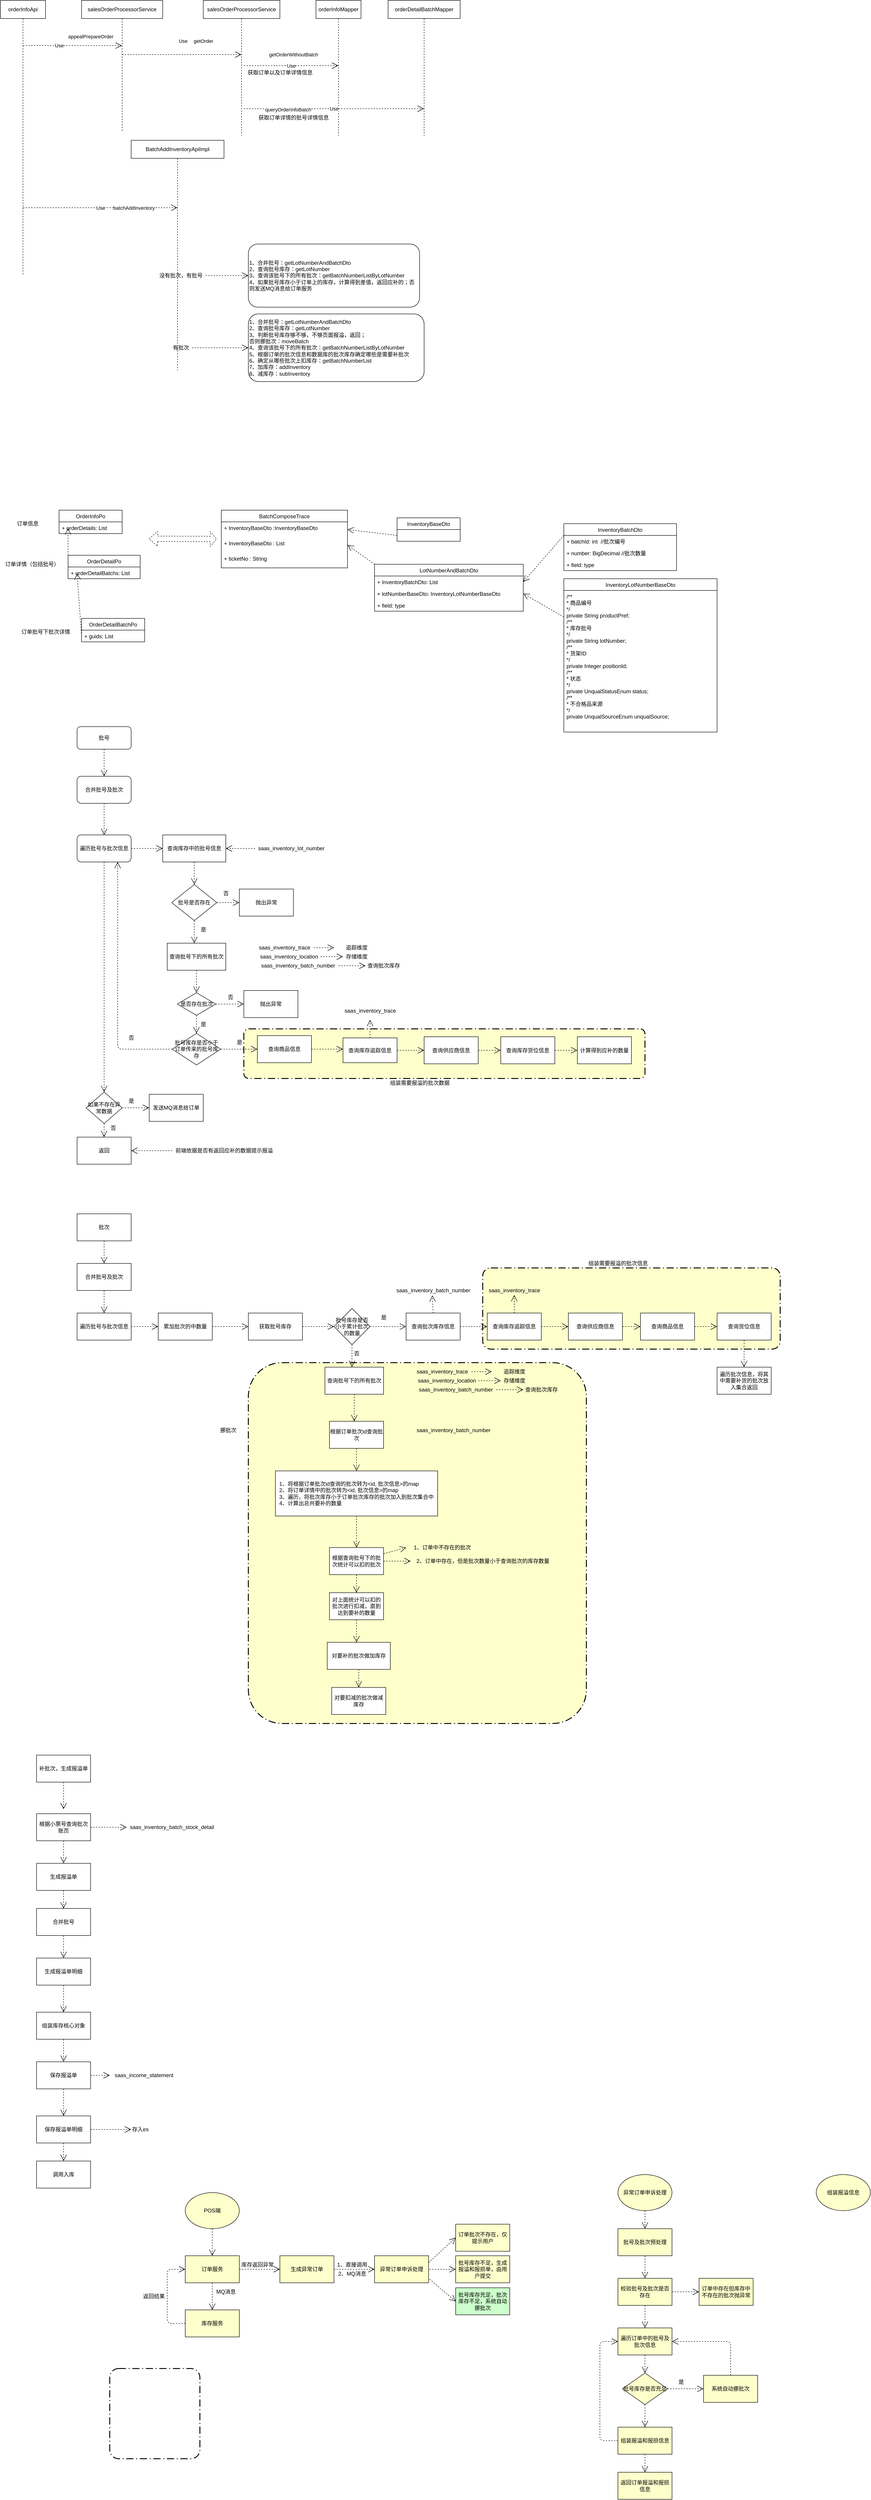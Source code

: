 <mxfile version="14.1.8" type="github">
  <diagram id="FH1zlO7xjeoTK0eNqL_2" name="Page-1">
    <mxGraphModel dx="1735" dy="786" grid="1" gridSize="10" guides="1" tooltips="1" connect="1" arrows="1" fold="1" page="1" pageScale="1" pageWidth="827" pageHeight="1169" math="0" shadow="0">
      <root>
        <mxCell id="0" />
        <mxCell id="1" parent="0" />
        <mxCell id="HAioMYXd77Tt8d08iv6R-239" value="" style="rounded=1;arcSize=10;dashed=1;strokeColor=#000000;fillColor=#FFFFCC;gradientColor=none;dashPattern=8 3 1 3;strokeWidth=2;" vertex="1" parent="1">
          <mxGeometry x="620" y="2410" width="890" height="110" as="geometry" />
        </mxCell>
        <mxCell id="HAioMYXd77Tt8d08iv6R-234" value="" style="rounded=1;arcSize=10;dashed=1;strokeColor=#000000;fillColor=#FFFFCC;gradientColor=none;dashPattern=8 3 1 3;strokeWidth=2;" vertex="1" parent="1">
          <mxGeometry x="1150" y="2940" width="660" height="180" as="geometry" />
        </mxCell>
        <mxCell id="HAioMYXd77Tt8d08iv6R-237" value="" style="rounded=1;arcSize=10;dashed=1;strokeColor=#000000;fillColor=#FFFFCC;gradientColor=none;dashPattern=8 3 1 3;strokeWidth=2;" vertex="1" parent="1">
          <mxGeometry x="630" y="3150" width="750" height="800" as="geometry" />
        </mxCell>
        <mxCell id="HAioMYXd77Tt8d08iv6R-3" value="orderInfoApi" style="shape=umlLifeline;perimeter=lifelinePerimeter;whiteSpace=wrap;html=1;container=1;collapsible=0;recursiveResize=0;outlineConnect=0;" vertex="1" parent="1">
          <mxGeometry x="80" y="130" width="100" height="610" as="geometry" />
        </mxCell>
        <object label="Use" id="HAioMYXd77Tt8d08iv6R-8">
          <mxCell style="endArrow=open;endSize=12;dashed=1;html=1;" edge="1" parent="HAioMYXd77Tt8d08iv6R-3" target="HAioMYXd77Tt8d08iv6R-4">
            <mxGeometry x="-0.271" width="160" relative="1" as="geometry">
              <mxPoint x="50" y="100" as="sourcePoint" />
              <mxPoint x="210" y="100" as="targetPoint" />
              <Array as="points">
                <mxPoint x="130" y="100" />
              </Array>
              <mxPoint as="offset" />
            </mxGeometry>
          </mxCell>
        </object>
        <mxCell id="HAioMYXd77Tt8d08iv6R-13" value="appealPrepareOrder" style="edgeLabel;html=1;align=center;verticalAlign=middle;resizable=0;points=[];" vertex="1" connectable="0" parent="HAioMYXd77Tt8d08iv6R-8">
          <mxGeometry x="0.112" relative="1" as="geometry">
            <mxPoint x="28" y="-20" as="offset" />
          </mxGeometry>
        </mxCell>
        <mxCell id="HAioMYXd77Tt8d08iv6R-4" value="salesOrderProcessorService" style="shape=umlLifeline;perimeter=lifelinePerimeter;whiteSpace=wrap;html=1;container=1;collapsible=0;recursiveResize=0;outlineConnect=0;" vertex="1" parent="1">
          <mxGeometry x="260" y="130" width="180" height="290" as="geometry" />
        </mxCell>
        <mxCell id="HAioMYXd77Tt8d08iv6R-10" value="salesOrderProcessorService" style="shape=umlLifeline;perimeter=lifelinePerimeter;whiteSpace=wrap;html=1;container=1;collapsible=0;recursiveResize=0;outlineConnect=0;" vertex="1" parent="1">
          <mxGeometry x="530" y="130" width="170" height="300" as="geometry" />
        </mxCell>
        <object label="Use" getOrder="" id="HAioMYXd77Tt8d08iv6R-11">
          <mxCell style="endArrow=open;endSize=12;dashed=1;html=1;" edge="1" parent="1" target="HAioMYXd77Tt8d08iv6R-10">
            <mxGeometry x="0.022" y="30" width="160" relative="1" as="geometry">
              <mxPoint x="350" y="250" as="sourcePoint" />
              <mxPoint x="510" y="250" as="targetPoint" />
              <mxPoint as="offset" />
            </mxGeometry>
          </mxCell>
        </object>
        <mxCell id="HAioMYXd77Tt8d08iv6R-12" value="getOrder" style="edgeLabel;html=1;align=center;verticalAlign=middle;resizable=0;points=[];" vertex="1" connectable="0" parent="HAioMYXd77Tt8d08iv6R-11">
          <mxGeometry x="0.202" relative="1" as="geometry">
            <mxPoint x="21" y="-30" as="offset" />
          </mxGeometry>
        </mxCell>
        <mxCell id="HAioMYXd77Tt8d08iv6R-16" value="orderInfoMapper" style="shape=umlLifeline;perimeter=lifelinePerimeter;whiteSpace=wrap;html=1;container=1;collapsible=0;recursiveResize=0;outlineConnect=0;" vertex="1" parent="1">
          <mxGeometry x="780" y="130" width="100" height="300" as="geometry" />
        </mxCell>
        <mxCell id="HAioMYXd77Tt8d08iv6R-17" value="Use" style="endArrow=open;endSize=12;dashed=1;html=1;" edge="1" parent="1" target="HAioMYXd77Tt8d08iv6R-16">
          <mxGeometry width="160" relative="1" as="geometry">
            <mxPoint x="620" y="274.5" as="sourcePoint" />
            <mxPoint x="780" y="274.5" as="targetPoint" />
          </mxGeometry>
        </mxCell>
        <mxCell id="HAioMYXd77Tt8d08iv6R-18" value="getOrderWithoutBatch" style="edgeLabel;html=1;align=center;verticalAlign=middle;resizable=0;points=[];" vertex="1" connectable="0" parent="HAioMYXd77Tt8d08iv6R-17">
          <mxGeometry x="0.165" y="-4" relative="1" as="geometry">
            <mxPoint x="-12" y="-28.5" as="offset" />
          </mxGeometry>
        </mxCell>
        <mxCell id="HAioMYXd77Tt8d08iv6R-19" value="获取订单以及订单详情信息" style="text;html=1;align=center;verticalAlign=middle;resizable=0;points=[];autosize=1;" vertex="1" parent="1">
          <mxGeometry x="620" y="280" width="160" height="20" as="geometry" />
        </mxCell>
        <mxCell id="HAioMYXd77Tt8d08iv6R-20" value="orderDetailBatchMapper" style="shape=umlLifeline;perimeter=lifelinePerimeter;whiteSpace=wrap;html=1;container=1;collapsible=0;recursiveResize=0;outlineConnect=0;" vertex="1" parent="1">
          <mxGeometry x="940" y="130" width="160" height="300" as="geometry" />
        </mxCell>
        <mxCell id="HAioMYXd77Tt8d08iv6R-21" value="Use" style="endArrow=open;endSize=12;dashed=1;html=1;" edge="1" parent="1" target="HAioMYXd77Tt8d08iv6R-20">
          <mxGeometry width="160" relative="1" as="geometry">
            <mxPoint x="620" y="370" as="sourcePoint" />
            <mxPoint x="780" y="370" as="targetPoint" />
          </mxGeometry>
        </mxCell>
        <mxCell id="HAioMYXd77Tt8d08iv6R-22" value="queryOrderInfoBatch" style="edgeLabel;html=1;align=center;verticalAlign=middle;resizable=0;points=[];" vertex="1" connectable="0" parent="HAioMYXd77Tt8d08iv6R-21">
          <mxGeometry x="-0.513" y="-2" relative="1" as="geometry">
            <mxPoint as="offset" />
          </mxGeometry>
        </mxCell>
        <mxCell id="HAioMYXd77Tt8d08iv6R-23" value="获取订单详情的批号详情信息" style="text;html=1;align=center;verticalAlign=middle;resizable=0;points=[];autosize=1;" vertex="1" parent="1">
          <mxGeometry x="645" y="380" width="170" height="20" as="geometry" />
        </mxCell>
        <mxCell id="HAioMYXd77Tt8d08iv6R-25" value="BatchAddInventoryApiImpl" style="shape=umlLifeline;perimeter=lifelinePerimeter;whiteSpace=wrap;html=1;container=1;collapsible=0;recursiveResize=0;outlineConnect=0;" vertex="1" parent="1">
          <mxGeometry x="370" y="440" width="206" height="510" as="geometry" />
        </mxCell>
        <mxCell id="HAioMYXd77Tt8d08iv6R-26" value="Use" style="endArrow=open;endSize=12;dashed=1;html=1;" edge="1" parent="1" target="HAioMYXd77Tt8d08iv6R-25">
          <mxGeometry width="160" relative="1" as="geometry">
            <mxPoint x="130" y="589.5" as="sourcePoint" />
            <mxPoint x="290" y="589.5" as="targetPoint" />
          </mxGeometry>
        </mxCell>
        <mxCell id="HAioMYXd77Tt8d08iv6R-27" value="batchAddInventory" style="edgeLabel;html=1;align=center;verticalAlign=middle;resizable=0;points=[];" vertex="1" connectable="0" parent="HAioMYXd77Tt8d08iv6R-26">
          <mxGeometry x="0.307" y="-1" relative="1" as="geometry">
            <mxPoint x="22" y="-0.5" as="offset" />
          </mxGeometry>
        </mxCell>
        <mxCell id="HAioMYXd77Tt8d08iv6R-31" style="edgeStyle=none;orthogonalLoop=1;jettySize=auto;html=1;dashed=1;endArrow=open;endSize=12;" edge="1" parent="1" source="HAioMYXd77Tt8d08iv6R-28">
          <mxGeometry relative="1" as="geometry">
            <mxPoint x="630" y="740" as="targetPoint" />
            <Array as="points">
              <mxPoint x="630" y="740" />
            </Array>
          </mxGeometry>
        </mxCell>
        <mxCell id="HAioMYXd77Tt8d08iv6R-28" value="没有批次，有批号" style="text;html=1;align=center;verticalAlign=middle;resizable=0;points=[];autosize=1;" vertex="1" parent="1">
          <mxGeometry x="425" y="730" width="110" height="20" as="geometry" />
        </mxCell>
        <mxCell id="HAioMYXd77Tt8d08iv6R-32" style="edgeStyle=none;orthogonalLoop=1;jettySize=auto;html=1;dashed=1;endArrow=open;endSize=12;" edge="1" parent="1" source="HAioMYXd77Tt8d08iv6R-29">
          <mxGeometry relative="1" as="geometry">
            <mxPoint x="630" y="900" as="targetPoint" />
          </mxGeometry>
        </mxCell>
        <mxCell id="HAioMYXd77Tt8d08iv6R-29" value="有批次" style="text;html=1;align=center;verticalAlign=middle;resizable=0;points=[];autosize=1;" vertex="1" parent="1">
          <mxGeometry x="455" y="890" width="50" height="20" as="geometry" />
        </mxCell>
        <mxCell id="HAioMYXd77Tt8d08iv6R-30" value="1、合并批号：getLotNumberAndBatchDto&lt;br&gt;2、查询批号库存：getLotNumber&lt;br&gt;3、查询该批号下的所有批次：getBatchNumberListByLotNumber&lt;br&gt;4、如果批号库存小于订单上的库存，计算得到差值，返回应补的；否则发送MQ消息给订单服务" style="rounded=1;whiteSpace=wrap;html=1;align=left;" vertex="1" parent="1">
          <mxGeometry x="630" y="670" width="380" height="140" as="geometry" />
        </mxCell>
        <mxCell id="HAioMYXd77Tt8d08iv6R-33" value="1、合并批号：getLotNumberAndBatchDto&lt;br&gt;2、查询批号库存：getLotNumber&lt;br&gt;3、判断批号库存够不够，不够页面报溢，返回；&lt;br&gt;否则挪批次：moveBatch&lt;br&gt;4、查询该批号下的所有批次：getBatchNumberListByLotNumber&lt;br&gt;5、根据订单的批次信息和数据库的批次库存确定哪些是需要补批次&lt;br&gt;6、确定从哪些批次上扣库存：getBatchNumberList&lt;br&gt;7、加库存：addInventory&lt;br&gt;8、减库存：subInventory&lt;br&gt;" style="rounded=1;whiteSpace=wrap;html=1;align=left;" vertex="1" parent="1">
          <mxGeometry x="630" y="825" width="390" height="150" as="geometry" />
        </mxCell>
        <mxCell id="HAioMYXd77Tt8d08iv6R-34" value="OrderInfoPo" style="swimlane;fontStyle=0;childLayout=stackLayout;horizontal=1;startSize=26;fillColor=none;horizontalStack=0;resizeParent=1;resizeParentMax=0;resizeLast=0;collapsible=1;marginBottom=0;" vertex="1" parent="1">
          <mxGeometry x="210" y="1260" width="140" height="52" as="geometry" />
        </mxCell>
        <mxCell id="HAioMYXd77Tt8d08iv6R-35" value="+ orderDetails: List" style="text;strokeColor=none;fillColor=none;align=left;verticalAlign=top;spacingLeft=4;spacingRight=4;overflow=hidden;rotatable=0;points=[[0,0.5],[1,0.5]];portConstraint=eastwest;" vertex="1" parent="HAioMYXd77Tt8d08iv6R-34">
          <mxGeometry y="26" width="140" height="26" as="geometry" />
        </mxCell>
        <mxCell id="HAioMYXd77Tt8d08iv6R-47" style="edgeStyle=none;orthogonalLoop=1;jettySize=auto;html=1;exitX=0;exitY=0;exitDx=0;exitDy=0;entryX=0.143;entryY=0.538;entryDx=0;entryDy=0;entryPerimeter=0;dashed=1;endArrow=open;endSize=12;" edge="1" parent="1" source="HAioMYXd77Tt8d08iv6R-38" target="HAioMYXd77Tt8d08iv6R-35">
          <mxGeometry relative="1" as="geometry" />
        </mxCell>
        <mxCell id="HAioMYXd77Tt8d08iv6R-38" value="OrderDetailPo" style="swimlane;fontStyle=0;childLayout=stackLayout;horizontal=1;startSize=26;fillColor=none;horizontalStack=0;resizeParent=1;resizeParentMax=0;resizeLast=0;collapsible=1;marginBottom=0;" vertex="1" parent="1">
          <mxGeometry x="230" y="1360" width="160" height="52" as="geometry" />
        </mxCell>
        <mxCell id="HAioMYXd77Tt8d08iv6R-54" value="+ orderDetailBatchs: List" style="text;strokeColor=none;fillColor=none;align=left;verticalAlign=top;spacingLeft=4;spacingRight=4;overflow=hidden;rotatable=0;points=[[0,0.5],[1,0.5]];portConstraint=eastwest;" vertex="1" parent="HAioMYXd77Tt8d08iv6R-38">
          <mxGeometry y="26" width="160" height="26" as="geometry" />
        </mxCell>
        <mxCell id="HAioMYXd77Tt8d08iv6R-42" value="BatchComposeTrace" style="swimlane;fontStyle=0;childLayout=stackLayout;horizontal=1;startSize=26;fillColor=none;horizontalStack=0;resizeParent=1;resizeParentMax=0;resizeLast=0;collapsible=1;marginBottom=0;" vertex="1" parent="1">
          <mxGeometry x="570" y="1260" width="280" height="128" as="geometry" />
        </mxCell>
        <mxCell id="HAioMYXd77Tt8d08iv6R-48" value="+ InventoryBaseDto :InventoryBaseDto " style="text;strokeColor=none;fillColor=none;align=left;verticalAlign=top;spacingLeft=4;spacingRight=4;overflow=hidden;rotatable=0;points=[[0,0.5],[1,0.5]];portConstraint=eastwest;" vertex="1" parent="HAioMYXd77Tt8d08iv6R-42">
          <mxGeometry y="26" width="280" height="34" as="geometry" />
        </mxCell>
        <mxCell id="HAioMYXd77Tt8d08iv6R-49" value="+ InventoryBaseDto : List " style="text;strokeColor=none;fillColor=none;align=left;verticalAlign=top;spacingLeft=4;spacingRight=4;overflow=hidden;rotatable=0;points=[[0,0.5],[1,0.5]];portConstraint=eastwest;" vertex="1" parent="HAioMYXd77Tt8d08iv6R-42">
          <mxGeometry y="60" width="280" height="34" as="geometry" />
        </mxCell>
        <mxCell id="HAioMYXd77Tt8d08iv6R-53" value="+ ticketNo : String " style="text;strokeColor=none;fillColor=none;align=left;verticalAlign=top;spacingLeft=4;spacingRight=4;overflow=hidden;rotatable=0;points=[[0,0.5],[1,0.5]];portConstraint=eastwest;" vertex="1" parent="HAioMYXd77Tt8d08iv6R-42">
          <mxGeometry y="94" width="280" height="34" as="geometry" />
        </mxCell>
        <mxCell id="HAioMYXd77Tt8d08iv6R-55" value="OrderDetailBatchPo" style="swimlane;fontStyle=0;childLayout=stackLayout;horizontal=1;startSize=26;fillColor=none;horizontalStack=0;resizeParent=1;resizeParentMax=0;resizeLast=0;collapsible=1;marginBottom=0;" vertex="1" parent="1">
          <mxGeometry x="260" y="1500" width="140" height="52" as="geometry" />
        </mxCell>
        <mxCell id="HAioMYXd77Tt8d08iv6R-56" value="+ guids: List" style="text;strokeColor=none;fillColor=none;align=left;verticalAlign=top;spacingLeft=4;spacingRight=4;overflow=hidden;rotatable=0;points=[[0,0.5],[1,0.5]];portConstraint=eastwest;" vertex="1" parent="HAioMYXd77Tt8d08iv6R-55">
          <mxGeometry y="26" width="140" height="26" as="geometry" />
        </mxCell>
        <mxCell id="HAioMYXd77Tt8d08iv6R-59" style="edgeStyle=none;orthogonalLoop=1;jettySize=auto;html=1;exitX=0;exitY=0.5;exitDx=0;exitDy=0;entryX=0.125;entryY=0.538;entryDx=0;entryDy=0;entryPerimeter=0;dashed=1;endArrow=open;endSize=12;" edge="1" parent="1" source="HAioMYXd77Tt8d08iv6R-56" target="HAioMYXd77Tt8d08iv6R-54">
          <mxGeometry relative="1" as="geometry" />
        </mxCell>
        <mxCell id="HAioMYXd77Tt8d08iv6R-72" style="edgeStyle=none;orthogonalLoop=1;jettySize=auto;html=1;exitX=0;exitY=0.75;exitDx=0;exitDy=0;entryX=1;entryY=0.5;entryDx=0;entryDy=0;dashed=1;endArrow=open;endSize=12;" edge="1" parent="1" source="HAioMYXd77Tt8d08iv6R-60" target="HAioMYXd77Tt8d08iv6R-48">
          <mxGeometry relative="1" as="geometry" />
        </mxCell>
        <mxCell id="HAioMYXd77Tt8d08iv6R-60" value="InventoryBaseDto" style="swimlane;fontStyle=0;childLayout=stackLayout;horizontal=1;startSize=26;fillColor=none;horizontalStack=0;resizeParent=1;resizeParentMax=0;resizeLast=0;collapsible=1;marginBottom=0;" vertex="1" parent="1">
          <mxGeometry x="960" y="1277" width="140" height="52" as="geometry" />
        </mxCell>
        <mxCell id="HAioMYXd77Tt8d08iv6R-73" style="edgeStyle=none;orthogonalLoop=1;jettySize=auto;html=1;exitX=0;exitY=0;exitDx=0;exitDy=0;entryX=1;entryY=0.5;entryDx=0;entryDy=0;dashed=1;endArrow=open;endSize=12;" edge="1" parent="1" source="HAioMYXd77Tt8d08iv6R-64" target="HAioMYXd77Tt8d08iv6R-49">
          <mxGeometry relative="1" as="geometry" />
        </mxCell>
        <mxCell id="HAioMYXd77Tt8d08iv6R-64" value="LotNumberAndBatchDto" style="swimlane;fontStyle=0;childLayout=stackLayout;horizontal=1;startSize=26;fillColor=none;horizontalStack=0;resizeParent=1;resizeParentMax=0;resizeLast=0;collapsible=1;marginBottom=0;" vertex="1" parent="1">
          <mxGeometry x="910" y="1380" width="330" height="104" as="geometry" />
        </mxCell>
        <mxCell id="HAioMYXd77Tt8d08iv6R-65" value="+ InventoryBatchDto: List" style="text;strokeColor=none;fillColor=none;align=left;verticalAlign=top;spacingLeft=4;spacingRight=4;overflow=hidden;rotatable=0;points=[[0,0.5],[1,0.5]];portConstraint=eastwest;" vertex="1" parent="HAioMYXd77Tt8d08iv6R-64">
          <mxGeometry y="26" width="330" height="26" as="geometry" />
        </mxCell>
        <mxCell id="HAioMYXd77Tt8d08iv6R-66" value="+ lotNumberBaseDto: InventoryLotNumberBaseDto" style="text;strokeColor=none;fillColor=none;align=left;verticalAlign=top;spacingLeft=4;spacingRight=4;overflow=hidden;rotatable=0;points=[[0,0.5],[1,0.5]];portConstraint=eastwest;" vertex="1" parent="HAioMYXd77Tt8d08iv6R-64">
          <mxGeometry y="52" width="330" height="26" as="geometry" />
        </mxCell>
        <mxCell id="HAioMYXd77Tt8d08iv6R-67" value="+ field: type" style="text;strokeColor=none;fillColor=none;align=left;verticalAlign=top;spacingLeft=4;spacingRight=4;overflow=hidden;rotatable=0;points=[[0,0.5],[1,0.5]];portConstraint=eastwest;" vertex="1" parent="HAioMYXd77Tt8d08iv6R-64">
          <mxGeometry y="78" width="330" height="26" as="geometry" />
        </mxCell>
        <mxCell id="HAioMYXd77Tt8d08iv6R-74" style="edgeStyle=none;orthogonalLoop=1;jettySize=auto;html=1;exitX=0;exitY=0.25;exitDx=0;exitDy=0;entryX=1;entryY=0.5;entryDx=0;entryDy=0;dashed=1;endArrow=open;endSize=12;" edge="1" parent="1" source="HAioMYXd77Tt8d08iv6R-68" target="HAioMYXd77Tt8d08iv6R-65">
          <mxGeometry relative="1" as="geometry" />
        </mxCell>
        <mxCell id="HAioMYXd77Tt8d08iv6R-68" value="InventoryBatchDto" style="swimlane;fontStyle=0;childLayout=stackLayout;horizontal=1;startSize=26;fillColor=none;horizontalStack=0;resizeParent=1;resizeParentMax=0;resizeLast=0;collapsible=1;marginBottom=0;" vertex="1" parent="1">
          <mxGeometry x="1330" y="1290" width="250" height="104" as="geometry" />
        </mxCell>
        <mxCell id="HAioMYXd77Tt8d08iv6R-69" value="+ batchId: int  //批次编号" style="text;strokeColor=none;fillColor=none;align=left;verticalAlign=top;spacingLeft=4;spacingRight=4;overflow=hidden;rotatable=0;points=[[0,0.5],[1,0.5]];portConstraint=eastwest;" vertex="1" parent="HAioMYXd77Tt8d08iv6R-68">
          <mxGeometry y="26" width="250" height="26" as="geometry" />
        </mxCell>
        <mxCell id="HAioMYXd77Tt8d08iv6R-70" value="+ number: BigDecimal //批次数量" style="text;strokeColor=none;fillColor=none;align=left;verticalAlign=top;spacingLeft=4;spacingRight=4;overflow=hidden;rotatable=0;points=[[0,0.5],[1,0.5]];portConstraint=eastwest;" vertex="1" parent="HAioMYXd77Tt8d08iv6R-68">
          <mxGeometry y="52" width="250" height="26" as="geometry" />
        </mxCell>
        <mxCell id="HAioMYXd77Tt8d08iv6R-71" value="+ field: type" style="text;strokeColor=none;fillColor=none;align=left;verticalAlign=top;spacingLeft=4;spacingRight=4;overflow=hidden;rotatable=0;points=[[0,0.5],[1,0.5]];portConstraint=eastwest;" vertex="1" parent="HAioMYXd77Tt8d08iv6R-68">
          <mxGeometry y="78" width="250" height="26" as="geometry" />
        </mxCell>
        <mxCell id="HAioMYXd77Tt8d08iv6R-79" style="edgeStyle=none;orthogonalLoop=1;jettySize=auto;html=1;exitX=0;exitY=0.25;exitDx=0;exitDy=0;entryX=1;entryY=0.5;entryDx=0;entryDy=0;dashed=1;endArrow=open;endSize=12;" edge="1" parent="1" source="HAioMYXd77Tt8d08iv6R-75" target="HAioMYXd77Tt8d08iv6R-66">
          <mxGeometry relative="1" as="geometry" />
        </mxCell>
        <mxCell id="HAioMYXd77Tt8d08iv6R-75" value="InventoryLotNumberBaseDto" style="swimlane;fontStyle=0;childLayout=stackLayout;horizontal=1;startSize=26;fillColor=none;horizontalStack=0;resizeParent=1;resizeParentMax=0;resizeLast=0;collapsible=1;marginBottom=0;" vertex="1" parent="1">
          <mxGeometry x="1330" y="1412" width="340" height="340" as="geometry" />
        </mxCell>
        <mxCell id="HAioMYXd77Tt8d08iv6R-76" value="/**&#xa; * 商品编号&#xa; */&#xa;private String productPref;&#xa;/**&#xa; * 库存批号&#xa; */&#xa;private String lotNumber;&#xa;/**&#xa; * 货架ID&#xa; */&#xa;private Integer positionId;&#xa;/**&#xa; * 状态&#xa; */&#xa;private UnqualStatusEnum status;&#xa;/**&#xa; * 不合格品来源&#xa; */&#xa;private UnqualSourceEnum unqualSource;" style="text;strokeColor=none;fillColor=none;align=left;verticalAlign=top;spacingLeft=4;spacingRight=4;overflow=hidden;rotatable=0;points=[[0,0.5],[1,0.5]];portConstraint=eastwest;" vertex="1" parent="HAioMYXd77Tt8d08iv6R-75">
          <mxGeometry y="26" width="340" height="314" as="geometry" />
        </mxCell>
        <mxCell id="HAioMYXd77Tt8d08iv6R-81" value="" style="shape=flexArrow;endArrow=classic;startArrow=classic;html=1;dashed=1;width=12;endSize=4.33;" edge="1" parent="1">
          <mxGeometry width="50" height="50" relative="1" as="geometry">
            <mxPoint x="409" y="1323.5" as="sourcePoint" />
            <mxPoint x="560" y="1324" as="targetPoint" />
            <Array as="points" />
          </mxGeometry>
        </mxCell>
        <mxCell id="HAioMYXd77Tt8d08iv6R-83" style="edgeStyle=none;orthogonalLoop=1;jettySize=auto;html=1;exitX=0.5;exitY=1;exitDx=0;exitDy=0;dashed=1;endArrow=open;endSize=12;" edge="1" parent="1" source="HAioMYXd77Tt8d08iv6R-82">
          <mxGeometry relative="1" as="geometry">
            <mxPoint x="310" y="1850" as="targetPoint" />
          </mxGeometry>
        </mxCell>
        <mxCell id="HAioMYXd77Tt8d08iv6R-82" value="批号" style="rounded=1;whiteSpace=wrap;html=1;" vertex="1" parent="1">
          <mxGeometry x="250" y="1740" width="120" height="50" as="geometry" />
        </mxCell>
        <mxCell id="HAioMYXd77Tt8d08iv6R-86" style="edgeStyle=none;orthogonalLoop=1;jettySize=auto;html=1;exitX=0.5;exitY=1;exitDx=0;exitDy=0;entryX=0.5;entryY=0;entryDx=0;entryDy=0;dashed=1;endArrow=open;endSize=12;" edge="1" parent="1" source="HAioMYXd77Tt8d08iv6R-84" target="HAioMYXd77Tt8d08iv6R-85">
          <mxGeometry relative="1" as="geometry" />
        </mxCell>
        <mxCell id="HAioMYXd77Tt8d08iv6R-84" value="合并批号及批次" style="rounded=1;whiteSpace=wrap;html=1;" vertex="1" parent="1">
          <mxGeometry x="250" y="1850" width="120" height="60" as="geometry" />
        </mxCell>
        <mxCell id="HAioMYXd77Tt8d08iv6R-87" style="edgeStyle=none;orthogonalLoop=1;jettySize=auto;html=1;exitX=1;exitY=0.5;exitDx=0;exitDy=0;dashed=1;endArrow=open;endSize=12;" edge="1" parent="1" source="HAioMYXd77Tt8d08iv6R-85">
          <mxGeometry relative="1" as="geometry">
            <mxPoint x="440" y="2010" as="targetPoint" />
          </mxGeometry>
        </mxCell>
        <mxCell id="HAioMYXd77Tt8d08iv6R-137" style="edgeStyle=none;orthogonalLoop=1;jettySize=auto;html=1;dashed=1;endArrow=open;endSize=12;" edge="1" parent="1" source="HAioMYXd77Tt8d08iv6R-85">
          <mxGeometry relative="1" as="geometry">
            <mxPoint x="310" y="2550" as="targetPoint" />
          </mxGeometry>
        </mxCell>
        <mxCell id="HAioMYXd77Tt8d08iv6R-85" value="遍历批号与批次信息" style="rounded=1;whiteSpace=wrap;html=1;" vertex="1" parent="1">
          <mxGeometry x="250" y="1980" width="120" height="60" as="geometry" />
        </mxCell>
        <mxCell id="HAioMYXd77Tt8d08iv6R-91" style="edgeStyle=none;orthogonalLoop=1;jettySize=auto;html=1;exitX=0.5;exitY=1;exitDx=0;exitDy=0;dashed=1;endArrow=open;endSize=12;" edge="1" parent="1" source="HAioMYXd77Tt8d08iv6R-88">
          <mxGeometry relative="1" as="geometry">
            <mxPoint x="510" y="2090" as="targetPoint" />
          </mxGeometry>
        </mxCell>
        <mxCell id="HAioMYXd77Tt8d08iv6R-88" value="查询库存中的批号信息" style="whiteSpace=wrap;html=1;" vertex="1" parent="1">
          <mxGeometry x="440" y="1980" width="140" height="60" as="geometry" />
        </mxCell>
        <mxCell id="HAioMYXd77Tt8d08iv6R-90" style="edgeStyle=none;orthogonalLoop=1;jettySize=auto;html=1;entryX=1;entryY=0.5;entryDx=0;entryDy=0;dashed=1;endArrow=open;endSize=12;" edge="1" parent="1" source="HAioMYXd77Tt8d08iv6R-89" target="HAioMYXd77Tt8d08iv6R-88">
          <mxGeometry relative="1" as="geometry" />
        </mxCell>
        <mxCell id="HAioMYXd77Tt8d08iv6R-89" value="saas_inventory_lot_number" style="text;html=1;align=center;verticalAlign=middle;resizable=0;points=[];autosize=1;" vertex="1" parent="1">
          <mxGeometry x="645" y="2000" width="160" height="20" as="geometry" />
        </mxCell>
        <mxCell id="HAioMYXd77Tt8d08iv6R-94" style="edgeStyle=none;orthogonalLoop=1;jettySize=auto;html=1;dashed=1;endArrow=open;endSize=12;" edge="1" parent="1" source="HAioMYXd77Tt8d08iv6R-93">
          <mxGeometry relative="1" as="geometry">
            <mxPoint x="610" y="2130" as="targetPoint" />
            <Array as="points" />
          </mxGeometry>
        </mxCell>
        <mxCell id="HAioMYXd77Tt8d08iv6R-97" style="edgeStyle=none;orthogonalLoop=1;jettySize=auto;html=1;exitX=0.5;exitY=1;exitDx=0;exitDy=0;dashed=1;endArrow=open;endSize=12;" edge="1" parent="1" source="HAioMYXd77Tt8d08iv6R-93">
          <mxGeometry relative="1" as="geometry">
            <mxPoint x="510" y="2220" as="targetPoint" />
          </mxGeometry>
        </mxCell>
        <mxCell id="HAioMYXd77Tt8d08iv6R-93" value="批号是否存在" style="rhombus;whiteSpace=wrap;html=1;" vertex="1" parent="1">
          <mxGeometry x="460" y="2090" width="100" height="80" as="geometry" />
        </mxCell>
        <mxCell id="HAioMYXd77Tt8d08iv6R-95" value="抛出异常" style="whiteSpace=wrap;html=1;" vertex="1" parent="1">
          <mxGeometry x="610" y="2100" width="120" height="60" as="geometry" />
        </mxCell>
        <mxCell id="HAioMYXd77Tt8d08iv6R-96" value="否" style="text;html=1;align=center;verticalAlign=middle;resizable=0;points=[];autosize=1;" vertex="1" parent="1">
          <mxGeometry x="565" y="2100" width="30" height="20" as="geometry" />
        </mxCell>
        <mxCell id="HAioMYXd77Tt8d08iv6R-98" value="是" style="text;html=1;align=center;verticalAlign=middle;resizable=0;points=[];autosize=1;" vertex="1" parent="1">
          <mxGeometry x="515" y="2180" width="30" height="20" as="geometry" />
        </mxCell>
        <mxCell id="HAioMYXd77Tt8d08iv6R-110" style="edgeStyle=none;orthogonalLoop=1;jettySize=auto;html=1;dashed=1;endArrow=open;endSize=12;" edge="1" parent="1" source="HAioMYXd77Tt8d08iv6R-100">
          <mxGeometry relative="1" as="geometry">
            <mxPoint x="515" y="2330" as="targetPoint" />
          </mxGeometry>
        </mxCell>
        <mxCell id="HAioMYXd77Tt8d08iv6R-100" value="查询批号下的所有批次" style="whiteSpace=wrap;html=1;" vertex="1" parent="1">
          <mxGeometry x="450" y="2220" width="130" height="60" as="geometry" />
        </mxCell>
        <mxCell id="HAioMYXd77Tt8d08iv6R-104" style="edgeStyle=none;orthogonalLoop=1;jettySize=auto;html=1;dashed=1;endArrow=open;endSize=12;" edge="1" parent="1" source="HAioMYXd77Tt8d08iv6R-101">
          <mxGeometry relative="1" as="geometry">
            <mxPoint x="820" y="2230" as="targetPoint" />
          </mxGeometry>
        </mxCell>
        <mxCell id="HAioMYXd77Tt8d08iv6R-101" value="saas_inventory_trace" style="text;html=1;align=center;verticalAlign=middle;resizable=0;points=[];autosize=1;" vertex="1" parent="1">
          <mxGeometry x="645" y="2220" width="130" height="20" as="geometry" />
        </mxCell>
        <mxCell id="HAioMYXd77Tt8d08iv6R-106" style="edgeStyle=none;orthogonalLoop=1;jettySize=auto;html=1;dashed=1;endArrow=open;endSize=12;" edge="1" parent="1" source="HAioMYXd77Tt8d08iv6R-102">
          <mxGeometry relative="1" as="geometry">
            <mxPoint x="840" y="2250" as="targetPoint" />
          </mxGeometry>
        </mxCell>
        <mxCell id="HAioMYXd77Tt8d08iv6R-102" value="saas_inventory_location" style="text;html=1;align=center;verticalAlign=middle;resizable=0;points=[];autosize=1;" vertex="1" parent="1">
          <mxGeometry x="650" y="2240" width="140" height="20" as="geometry" />
        </mxCell>
        <mxCell id="HAioMYXd77Tt8d08iv6R-108" style="edgeStyle=none;orthogonalLoop=1;jettySize=auto;html=1;dashed=1;endArrow=open;endSize=12;" edge="1" parent="1" source="HAioMYXd77Tt8d08iv6R-103">
          <mxGeometry relative="1" as="geometry">
            <mxPoint x="890" y="2270" as="targetPoint" />
          </mxGeometry>
        </mxCell>
        <mxCell id="HAioMYXd77Tt8d08iv6R-103" value="saas_inventory_batch_number" style="text;html=1;align=center;verticalAlign=middle;resizable=0;points=[];autosize=1;" vertex="1" parent="1">
          <mxGeometry x="650" y="2260" width="180" height="20" as="geometry" />
        </mxCell>
        <mxCell id="HAioMYXd77Tt8d08iv6R-105" value="追踪维度" style="text;html=1;align=center;verticalAlign=middle;resizable=0;points=[];autosize=1;" vertex="1" parent="1">
          <mxGeometry x="840" y="2220" width="60" height="20" as="geometry" />
        </mxCell>
        <mxCell id="HAioMYXd77Tt8d08iv6R-107" value="存储维度" style="text;html=1;align=center;verticalAlign=middle;resizable=0;points=[];autosize=1;" vertex="1" parent="1">
          <mxGeometry x="840" y="2240" width="60" height="20" as="geometry" />
        </mxCell>
        <mxCell id="HAioMYXd77Tt8d08iv6R-109" value="查询批次库存" style="text;html=1;align=center;verticalAlign=middle;resizable=0;points=[];autosize=1;" vertex="1" parent="1">
          <mxGeometry x="885" y="2260" width="90" height="20" as="geometry" />
        </mxCell>
        <mxCell id="HAioMYXd77Tt8d08iv6R-113" style="edgeStyle=none;orthogonalLoop=1;jettySize=auto;html=1;dashed=1;endArrow=open;endSize=12;" edge="1" parent="1" source="HAioMYXd77Tt8d08iv6R-112">
          <mxGeometry relative="1" as="geometry">
            <mxPoint x="620" y="2355" as="targetPoint" />
          </mxGeometry>
        </mxCell>
        <mxCell id="HAioMYXd77Tt8d08iv6R-116" style="edgeStyle=none;orthogonalLoop=1;jettySize=auto;html=1;exitX=0.5;exitY=1;exitDx=0;exitDy=0;dashed=1;endArrow=open;endSize=12;" edge="1" parent="1" source="HAioMYXd77Tt8d08iv6R-112">
          <mxGeometry relative="1" as="geometry">
            <mxPoint x="514.833" y="2420" as="targetPoint" />
          </mxGeometry>
        </mxCell>
        <mxCell id="HAioMYXd77Tt8d08iv6R-112" value="是否存在批次" style="rhombus;whiteSpace=wrap;html=1;" vertex="1" parent="1">
          <mxGeometry x="472.5" y="2330" width="85" height="50" as="geometry" />
        </mxCell>
        <mxCell id="HAioMYXd77Tt8d08iv6R-114" value="抛出异常" style="whiteSpace=wrap;html=1;" vertex="1" parent="1">
          <mxGeometry x="620" y="2325" width="120" height="60" as="geometry" />
        </mxCell>
        <mxCell id="HAioMYXd77Tt8d08iv6R-115" value="否" style="text;html=1;align=center;verticalAlign=middle;resizable=0;points=[];autosize=1;" vertex="1" parent="1">
          <mxGeometry x="575" y="2330" width="30" height="20" as="geometry" />
        </mxCell>
        <mxCell id="HAioMYXd77Tt8d08iv6R-117" value="是" style="text;html=1;align=center;verticalAlign=middle;resizable=0;points=[];autosize=1;" vertex="1" parent="1">
          <mxGeometry x="515" y="2390" width="30" height="20" as="geometry" />
        </mxCell>
        <mxCell id="HAioMYXd77Tt8d08iv6R-119" style="edgeStyle=none;orthogonalLoop=1;jettySize=auto;html=1;exitX=1;exitY=0.5;exitDx=0;exitDy=0;dashed=1;endArrow=open;endSize=12;" edge="1" parent="1" source="HAioMYXd77Tt8d08iv6R-118">
          <mxGeometry relative="1" as="geometry">
            <mxPoint x="650" y="2455" as="targetPoint" />
          </mxGeometry>
        </mxCell>
        <mxCell id="HAioMYXd77Tt8d08iv6R-122" style="edgeStyle=none;orthogonalLoop=1;jettySize=auto;html=1;exitX=0;exitY=0.5;exitDx=0;exitDy=0;entryX=0.75;entryY=1;entryDx=0;entryDy=0;dashed=1;endArrow=open;endSize=12;" edge="1" parent="1" source="HAioMYXd77Tt8d08iv6R-118" target="HAioMYXd77Tt8d08iv6R-85">
          <mxGeometry relative="1" as="geometry">
            <Array as="points">
              <mxPoint x="340" y="2455" />
            </Array>
          </mxGeometry>
        </mxCell>
        <mxCell id="HAioMYXd77Tt8d08iv6R-118" value="批号库存是否小于订单传来的批号库存" style="rhombus;whiteSpace=wrap;html=1;" vertex="1" parent="1">
          <mxGeometry x="461.25" y="2420" width="107.5" height="70" as="geometry" />
        </mxCell>
        <mxCell id="HAioMYXd77Tt8d08iv6R-120" value="是" style="text;html=1;align=center;verticalAlign=middle;resizable=0;points=[];autosize=1;" vertex="1" parent="1">
          <mxGeometry x="595" y="2430" width="30" height="20" as="geometry" />
        </mxCell>
        <mxCell id="HAioMYXd77Tt8d08iv6R-123" value="否" style="text;html=1;align=center;verticalAlign=middle;resizable=0;points=[];autosize=1;" vertex="1" parent="1">
          <mxGeometry x="355" y="2420" width="30" height="20" as="geometry" />
        </mxCell>
        <mxCell id="HAioMYXd77Tt8d08iv6R-125" style="edgeStyle=none;orthogonalLoop=1;jettySize=auto;html=1;dashed=1;endArrow=open;endSize=12;" edge="1" parent="1" source="HAioMYXd77Tt8d08iv6R-124">
          <mxGeometry relative="1" as="geometry">
            <mxPoint x="840" y="2455" as="targetPoint" />
          </mxGeometry>
        </mxCell>
        <mxCell id="HAioMYXd77Tt8d08iv6R-124" value="查询商品信息" style="whiteSpace=wrap;html=1;" vertex="1" parent="1">
          <mxGeometry x="650" y="2425" width="120" height="60" as="geometry" />
        </mxCell>
        <mxCell id="HAioMYXd77Tt8d08iv6R-128" style="edgeStyle=none;orthogonalLoop=1;jettySize=auto;html=1;dashed=1;endArrow=open;endSize=12;" edge="1" parent="1" source="HAioMYXd77Tt8d08iv6R-127">
          <mxGeometry relative="1" as="geometry">
            <mxPoint x="900" y="2390" as="targetPoint" />
          </mxGeometry>
        </mxCell>
        <mxCell id="HAioMYXd77Tt8d08iv6R-130" style="edgeStyle=none;orthogonalLoop=1;jettySize=auto;html=1;exitX=1;exitY=0.5;exitDx=0;exitDy=0;dashed=1;endArrow=open;endSize=12;" edge="1" parent="1" source="HAioMYXd77Tt8d08iv6R-127">
          <mxGeometry relative="1" as="geometry">
            <mxPoint x="1020" y="2457.5" as="targetPoint" />
          </mxGeometry>
        </mxCell>
        <mxCell id="HAioMYXd77Tt8d08iv6R-127" value="查询库存追踪信息" style="whiteSpace=wrap;html=1;" vertex="1" parent="1">
          <mxGeometry x="840" y="2430" width="120" height="55" as="geometry" />
        </mxCell>
        <mxCell id="HAioMYXd77Tt8d08iv6R-129" value="saas_inventory_trace" style="text;html=1;align=center;verticalAlign=middle;resizable=0;points=[];autosize=1;" vertex="1" parent="1">
          <mxGeometry x="835" y="2360" width="130" height="20" as="geometry" />
        </mxCell>
        <mxCell id="HAioMYXd77Tt8d08iv6R-136" style="edgeStyle=none;orthogonalLoop=1;jettySize=auto;html=1;exitX=1;exitY=0.5;exitDx=0;exitDy=0;dashed=1;endArrow=open;endSize=12;" edge="1" parent="1" source="HAioMYXd77Tt8d08iv6R-131" target="HAioMYXd77Tt8d08iv6R-135">
          <mxGeometry relative="1" as="geometry" />
        </mxCell>
        <mxCell id="HAioMYXd77Tt8d08iv6R-131" value="查询库存货位信息" style="whiteSpace=wrap;html=1;" vertex="1" parent="1">
          <mxGeometry x="1190" y="2427.5" width="120" height="60" as="geometry" />
        </mxCell>
        <mxCell id="HAioMYXd77Tt8d08iv6R-133" style="edgeStyle=none;orthogonalLoop=1;jettySize=auto;html=1;dashed=1;endArrow=open;endSize=12;" edge="1" parent="1" source="HAioMYXd77Tt8d08iv6R-132" target="HAioMYXd77Tt8d08iv6R-131">
          <mxGeometry relative="1" as="geometry" />
        </mxCell>
        <mxCell id="HAioMYXd77Tt8d08iv6R-132" value="查询供应商信息" style="whiteSpace=wrap;html=1;" vertex="1" parent="1">
          <mxGeometry x="1020" y="2427.5" width="120" height="60" as="geometry" />
        </mxCell>
        <mxCell id="HAioMYXd77Tt8d08iv6R-135" value="计算得到应补的数量" style="whiteSpace=wrap;html=1;" vertex="1" parent="1">
          <mxGeometry x="1360" y="2427.5" width="120" height="60" as="geometry" />
        </mxCell>
        <mxCell id="HAioMYXd77Tt8d08iv6R-139" style="edgeStyle=none;orthogonalLoop=1;jettySize=auto;html=1;exitX=1;exitY=0.5;exitDx=0;exitDy=0;dashed=1;endArrow=open;endSize=12;" edge="1" parent="1" source="HAioMYXd77Tt8d08iv6R-138">
          <mxGeometry relative="1" as="geometry">
            <mxPoint x="410" y="2585" as="targetPoint" />
          </mxGeometry>
        </mxCell>
        <mxCell id="HAioMYXd77Tt8d08iv6R-142" style="edgeStyle=none;orthogonalLoop=1;jettySize=auto;html=1;exitX=0.5;exitY=1;exitDx=0;exitDy=0;dashed=1;endArrow=open;endSize=12;" edge="1" parent="1" source="HAioMYXd77Tt8d08iv6R-138">
          <mxGeometry relative="1" as="geometry">
            <mxPoint x="309.833" y="2650" as="targetPoint" />
          </mxGeometry>
        </mxCell>
        <mxCell id="HAioMYXd77Tt8d08iv6R-138" value="如果不存在异常数据" style="rhombus;whiteSpace=wrap;html=1;" vertex="1" parent="1">
          <mxGeometry x="270" y="2550" width="80" height="70" as="geometry" />
        </mxCell>
        <mxCell id="HAioMYXd77Tt8d08iv6R-140" value="是" style="text;html=1;align=center;verticalAlign=middle;resizable=0;points=[];autosize=1;" vertex="1" parent="1">
          <mxGeometry x="355" y="2560" width="30" height="20" as="geometry" />
        </mxCell>
        <mxCell id="HAioMYXd77Tt8d08iv6R-141" value="发送MQ消息给订单" style="whiteSpace=wrap;html=1;" vertex="1" parent="1">
          <mxGeometry x="410" y="2555" width="120" height="60" as="geometry" />
        </mxCell>
        <mxCell id="HAioMYXd77Tt8d08iv6R-143" value="返回" style="whiteSpace=wrap;html=1;" vertex="1" parent="1">
          <mxGeometry x="250" y="2650" width="120" height="60" as="geometry" />
        </mxCell>
        <mxCell id="HAioMYXd77Tt8d08iv6R-144" value="否" style="text;html=1;align=center;verticalAlign=middle;resizable=0;points=[];autosize=1;" vertex="1" parent="1">
          <mxGeometry x="315" y="2620" width="30" height="20" as="geometry" />
        </mxCell>
        <mxCell id="HAioMYXd77Tt8d08iv6R-146" style="edgeStyle=none;orthogonalLoop=1;jettySize=auto;html=1;dashed=1;endArrow=open;endSize=12;" edge="1" parent="1" source="HAioMYXd77Tt8d08iv6R-145" target="HAioMYXd77Tt8d08iv6R-143">
          <mxGeometry relative="1" as="geometry" />
        </mxCell>
        <mxCell id="HAioMYXd77Tt8d08iv6R-145" value="前端依据是否有返回应补的数据提示报溢" style="text;html=1;align=center;verticalAlign=middle;resizable=0;points=[];autosize=1;" vertex="1" parent="1">
          <mxGeometry x="461.25" y="2670" width="230" height="20" as="geometry" />
        </mxCell>
        <mxCell id="HAioMYXd77Tt8d08iv6R-148" style="edgeStyle=none;orthogonalLoop=1;jettySize=auto;html=1;dashed=1;endArrow=open;endSize=12;" edge="1" parent="1" source="HAioMYXd77Tt8d08iv6R-147">
          <mxGeometry relative="1" as="geometry">
            <mxPoint x="310" y="2930" as="targetPoint" />
          </mxGeometry>
        </mxCell>
        <mxCell id="HAioMYXd77Tt8d08iv6R-147" value="批次" style="whiteSpace=wrap;html=1;" vertex="1" parent="1">
          <mxGeometry x="250" y="2820" width="120" height="60" as="geometry" />
        </mxCell>
        <mxCell id="HAioMYXd77Tt8d08iv6R-150" style="edgeStyle=none;orthogonalLoop=1;jettySize=auto;html=1;dashed=1;endArrow=open;endSize=12;" edge="1" parent="1" source="HAioMYXd77Tt8d08iv6R-149">
          <mxGeometry relative="1" as="geometry">
            <mxPoint x="310" y="3040" as="targetPoint" />
          </mxGeometry>
        </mxCell>
        <mxCell id="HAioMYXd77Tt8d08iv6R-149" value="合并批号及批次" style="whiteSpace=wrap;html=1;" vertex="1" parent="1">
          <mxGeometry x="250" y="2930" width="120" height="60" as="geometry" />
        </mxCell>
        <mxCell id="HAioMYXd77Tt8d08iv6R-152" style="edgeStyle=none;orthogonalLoop=1;jettySize=auto;html=1;dashed=1;endArrow=open;endSize=12;" edge="1" parent="1" source="HAioMYXd77Tt8d08iv6R-151">
          <mxGeometry relative="1" as="geometry">
            <mxPoint x="430" y="3070" as="targetPoint" />
          </mxGeometry>
        </mxCell>
        <mxCell id="HAioMYXd77Tt8d08iv6R-151" value="遍历批号与批次信息" style="whiteSpace=wrap;html=1;" vertex="1" parent="1">
          <mxGeometry x="250" y="3040" width="120" height="60" as="geometry" />
        </mxCell>
        <mxCell id="HAioMYXd77Tt8d08iv6R-156" style="edgeStyle=none;orthogonalLoop=1;jettySize=auto;html=1;dashed=1;endArrow=open;endSize=12;entryX=0;entryY=0.5;entryDx=0;entryDy=0;" edge="1" parent="1" source="HAioMYXd77Tt8d08iv6R-153" target="HAioMYXd77Tt8d08iv6R-157">
          <mxGeometry relative="1" as="geometry">
            <mxPoint x="800" y="3070" as="targetPoint" />
          </mxGeometry>
        </mxCell>
        <mxCell id="HAioMYXd77Tt8d08iv6R-153" value="获取批号库存" style="whiteSpace=wrap;html=1;" vertex="1" parent="1">
          <mxGeometry x="630" y="3040" width="120" height="60" as="geometry" />
        </mxCell>
        <mxCell id="HAioMYXd77Tt8d08iv6R-155" style="edgeStyle=none;orthogonalLoop=1;jettySize=auto;html=1;dashed=1;endArrow=open;endSize=12;" edge="1" parent="1" source="HAioMYXd77Tt8d08iv6R-154" target="HAioMYXd77Tt8d08iv6R-153">
          <mxGeometry relative="1" as="geometry" />
        </mxCell>
        <mxCell id="HAioMYXd77Tt8d08iv6R-154" value="累加批次的中数量" style="whiteSpace=wrap;html=1;" vertex="1" parent="1">
          <mxGeometry x="430" y="3040" width="120" height="60" as="geometry" />
        </mxCell>
        <mxCell id="HAioMYXd77Tt8d08iv6R-158" style="edgeStyle=none;orthogonalLoop=1;jettySize=auto;html=1;dashed=1;endArrow=open;endSize=12;" edge="1" parent="1" source="HAioMYXd77Tt8d08iv6R-157">
          <mxGeometry relative="1" as="geometry">
            <mxPoint x="980" y="3070" as="targetPoint" />
          </mxGeometry>
        </mxCell>
        <mxCell id="HAioMYXd77Tt8d08iv6R-160" style="edgeStyle=none;orthogonalLoop=1;jettySize=auto;html=1;exitX=0.5;exitY=1;exitDx=0;exitDy=0;dashed=1;endArrow=open;endSize=12;" edge="1" parent="1" source="HAioMYXd77Tt8d08iv6R-157">
          <mxGeometry relative="1" as="geometry">
            <mxPoint x="859.833" y="3160" as="targetPoint" />
          </mxGeometry>
        </mxCell>
        <mxCell id="HAioMYXd77Tt8d08iv6R-157" value="批号库存是否小于累计批次的数量" style="rhombus;whiteSpace=wrap;html=1;" vertex="1" parent="1">
          <mxGeometry x="820" y="3030" width="80" height="80" as="geometry" />
        </mxCell>
        <mxCell id="HAioMYXd77Tt8d08iv6R-159" value="是" style="text;html=1;align=center;verticalAlign=middle;resizable=0;points=[];autosize=1;" vertex="1" parent="1">
          <mxGeometry x="915" y="3040" width="30" height="20" as="geometry" />
        </mxCell>
        <mxCell id="HAioMYXd77Tt8d08iv6R-161" value="否" style="text;html=1;align=center;verticalAlign=middle;resizable=0;points=[];autosize=1;" vertex="1" parent="1">
          <mxGeometry x="855" y="3120" width="30" height="20" as="geometry" />
        </mxCell>
        <mxCell id="HAioMYXd77Tt8d08iv6R-164" style="edgeStyle=none;orthogonalLoop=1;jettySize=auto;html=1;exitX=0.5;exitY=0;exitDx=0;exitDy=0;entryX=0.49;entryY=1.042;entryDx=0;entryDy=0;entryPerimeter=0;dashed=1;endArrow=open;endSize=12;" edge="1" parent="1" source="HAioMYXd77Tt8d08iv6R-162" target="HAioMYXd77Tt8d08iv6R-163">
          <mxGeometry relative="1" as="geometry" />
        </mxCell>
        <mxCell id="HAioMYXd77Tt8d08iv6R-165" style="edgeStyle=none;orthogonalLoop=1;jettySize=auto;html=1;exitX=1;exitY=0.5;exitDx=0;exitDy=0;dashed=1;endArrow=open;endSize=12;entryX=0;entryY=0.5;entryDx=0;entryDy=0;" edge="1" parent="1" source="HAioMYXd77Tt8d08iv6R-162" target="HAioMYXd77Tt8d08iv6R-166">
          <mxGeometry relative="1" as="geometry">
            <mxPoint x="1150" y="3070" as="targetPoint" />
          </mxGeometry>
        </mxCell>
        <mxCell id="HAioMYXd77Tt8d08iv6R-162" value="查询批次库存信息" style="whiteSpace=wrap;html=1;" vertex="1" parent="1">
          <mxGeometry x="980" y="3040" width="120" height="60" as="geometry" />
        </mxCell>
        <mxCell id="HAioMYXd77Tt8d08iv6R-163" value="saas_inventory_batch_number" style="text;html=1;align=center;verticalAlign=middle;resizable=0;points=[];autosize=1;" vertex="1" parent="1">
          <mxGeometry x="950" y="2980" width="180" height="20" as="geometry" />
        </mxCell>
        <mxCell id="HAioMYXd77Tt8d08iv6R-167" style="edgeStyle=none;orthogonalLoop=1;jettySize=auto;html=1;dashed=1;endArrow=open;endSize=12;" edge="1" parent="1" source="HAioMYXd77Tt8d08iv6R-166">
          <mxGeometry relative="1" as="geometry">
            <mxPoint x="1220" y="3000" as="targetPoint" />
          </mxGeometry>
        </mxCell>
        <mxCell id="HAioMYXd77Tt8d08iv6R-169" style="edgeStyle=none;orthogonalLoop=1;jettySize=auto;html=1;dashed=1;endArrow=open;endSize=12;" edge="1" parent="1" source="HAioMYXd77Tt8d08iv6R-166">
          <mxGeometry relative="1" as="geometry">
            <mxPoint x="1340" y="3070" as="targetPoint" />
          </mxGeometry>
        </mxCell>
        <mxCell id="HAioMYXd77Tt8d08iv6R-166" value="查询库存追踪信息" style="whiteSpace=wrap;html=1;" vertex="1" parent="1">
          <mxGeometry x="1160" y="3040" width="120" height="60" as="geometry" />
        </mxCell>
        <mxCell id="HAioMYXd77Tt8d08iv6R-168" value="saas_inventory_trace" style="text;html=1;align=center;verticalAlign=middle;resizable=0;points=[];autosize=1;" vertex="1" parent="1">
          <mxGeometry x="1155" y="2980" width="130" height="20" as="geometry" />
        </mxCell>
        <mxCell id="HAioMYXd77Tt8d08iv6R-172" style="edgeStyle=none;orthogonalLoop=1;jettySize=auto;html=1;dashed=1;endArrow=open;endSize=12;" edge="1" parent="1" source="HAioMYXd77Tt8d08iv6R-170">
          <mxGeometry relative="1" as="geometry">
            <mxPoint x="1500" y="3070" as="targetPoint" />
          </mxGeometry>
        </mxCell>
        <mxCell id="HAioMYXd77Tt8d08iv6R-170" value="查询供应商信息" style="whiteSpace=wrap;html=1;" vertex="1" parent="1">
          <mxGeometry x="1340" y="3040" width="120" height="60" as="geometry" />
        </mxCell>
        <mxCell id="HAioMYXd77Tt8d08iv6R-174" style="edgeStyle=none;orthogonalLoop=1;jettySize=auto;html=1;dashed=1;endArrow=open;endSize=12;" edge="1" parent="1" source="HAioMYXd77Tt8d08iv6R-173">
          <mxGeometry relative="1" as="geometry">
            <mxPoint x="1670" y="3070" as="targetPoint" />
          </mxGeometry>
        </mxCell>
        <mxCell id="HAioMYXd77Tt8d08iv6R-173" value="查询商品信息" style="whiteSpace=wrap;html=1;" vertex="1" parent="1">
          <mxGeometry x="1500" y="3040" width="120" height="60" as="geometry" />
        </mxCell>
        <mxCell id="HAioMYXd77Tt8d08iv6R-176" style="edgeStyle=none;orthogonalLoop=1;jettySize=auto;html=1;exitX=0.5;exitY=1;exitDx=0;exitDy=0;dashed=1;endArrow=open;endSize=12;" edge="1" parent="1" source="HAioMYXd77Tt8d08iv6R-175">
          <mxGeometry relative="1" as="geometry">
            <mxPoint x="1729.833" y="3160" as="targetPoint" />
          </mxGeometry>
        </mxCell>
        <mxCell id="HAioMYXd77Tt8d08iv6R-175" value="查询货位信息" style="whiteSpace=wrap;html=1;" vertex="1" parent="1">
          <mxGeometry x="1670" y="3040" width="120" height="60" as="geometry" />
        </mxCell>
        <mxCell id="HAioMYXd77Tt8d08iv6R-177" value="遍历批次信息，将其中需要补货的批次放入集合返回" style="whiteSpace=wrap;html=1;" vertex="1" parent="1">
          <mxGeometry x="1670" y="3160" width="120" height="60" as="geometry" />
        </mxCell>
        <mxCell id="HAioMYXd77Tt8d08iv6R-188" style="edgeStyle=none;orthogonalLoop=1;jettySize=auto;html=1;dashed=1;endArrow=open;endSize=12;" edge="1" parent="1" source="HAioMYXd77Tt8d08iv6R-178">
          <mxGeometry relative="1" as="geometry">
            <mxPoint x="865" y="3280" as="targetPoint" />
          </mxGeometry>
        </mxCell>
        <mxCell id="HAioMYXd77Tt8d08iv6R-178" value="查询批号下的所有批次" style="whiteSpace=wrap;html=1;" vertex="1" parent="1">
          <mxGeometry x="800" y="3160" width="130" height="60" as="geometry" />
        </mxCell>
        <mxCell id="HAioMYXd77Tt8d08iv6R-179" style="edgeStyle=none;orthogonalLoop=1;jettySize=auto;html=1;dashed=1;endArrow=open;endSize=12;" edge="1" parent="1" source="HAioMYXd77Tt8d08iv6R-180">
          <mxGeometry relative="1" as="geometry">
            <mxPoint x="1170" y="3170" as="targetPoint" />
          </mxGeometry>
        </mxCell>
        <mxCell id="HAioMYXd77Tt8d08iv6R-180" value="saas_inventory_trace" style="text;html=1;align=center;verticalAlign=middle;resizable=0;points=[];autosize=1;" vertex="1" parent="1">
          <mxGeometry x="995" y="3160" width="130" height="20" as="geometry" />
        </mxCell>
        <mxCell id="HAioMYXd77Tt8d08iv6R-181" style="edgeStyle=none;orthogonalLoop=1;jettySize=auto;html=1;dashed=1;endArrow=open;endSize=12;" edge="1" parent="1" source="HAioMYXd77Tt8d08iv6R-182">
          <mxGeometry relative="1" as="geometry">
            <mxPoint x="1190" y="3190" as="targetPoint" />
          </mxGeometry>
        </mxCell>
        <mxCell id="HAioMYXd77Tt8d08iv6R-182" value="saas_inventory_location" style="text;html=1;align=center;verticalAlign=middle;resizable=0;points=[];autosize=1;" vertex="1" parent="1">
          <mxGeometry x="1000" y="3180" width="140" height="20" as="geometry" />
        </mxCell>
        <mxCell id="HAioMYXd77Tt8d08iv6R-183" style="edgeStyle=none;orthogonalLoop=1;jettySize=auto;html=1;dashed=1;endArrow=open;endSize=12;" edge="1" parent="1" source="HAioMYXd77Tt8d08iv6R-184">
          <mxGeometry relative="1" as="geometry">
            <mxPoint x="1240" y="3210" as="targetPoint" />
          </mxGeometry>
        </mxCell>
        <mxCell id="HAioMYXd77Tt8d08iv6R-184" value="saas_inventory_batch_number" style="text;html=1;align=center;verticalAlign=middle;resizable=0;points=[];autosize=1;" vertex="1" parent="1">
          <mxGeometry x="1000" y="3200" width="180" height="20" as="geometry" />
        </mxCell>
        <mxCell id="HAioMYXd77Tt8d08iv6R-185" value="追踪维度" style="text;html=1;align=center;verticalAlign=middle;resizable=0;points=[];autosize=1;" vertex="1" parent="1">
          <mxGeometry x="1190" y="3160" width="60" height="20" as="geometry" />
        </mxCell>
        <mxCell id="HAioMYXd77Tt8d08iv6R-186" value="存储维度" style="text;html=1;align=center;verticalAlign=middle;resizable=0;points=[];autosize=1;" vertex="1" parent="1">
          <mxGeometry x="1190" y="3180" width="60" height="20" as="geometry" />
        </mxCell>
        <mxCell id="HAioMYXd77Tt8d08iv6R-187" value="查询批次库存" style="text;html=1;align=center;verticalAlign=middle;resizable=0;points=[];autosize=1;" vertex="1" parent="1">
          <mxGeometry x="1235" y="3200" width="90" height="20" as="geometry" />
        </mxCell>
        <mxCell id="HAioMYXd77Tt8d08iv6R-191" style="edgeStyle=none;orthogonalLoop=1;jettySize=auto;html=1;dashed=1;endArrow=open;endSize=12;" edge="1" parent="1" source="HAioMYXd77Tt8d08iv6R-189">
          <mxGeometry relative="1" as="geometry">
            <mxPoint x="870" y="3390" as="targetPoint" />
          </mxGeometry>
        </mxCell>
        <mxCell id="HAioMYXd77Tt8d08iv6R-189" value="根据订单批次id查询批次" style="whiteSpace=wrap;html=1;" vertex="1" parent="1">
          <mxGeometry x="810" y="3280" width="120" height="60" as="geometry" />
        </mxCell>
        <mxCell id="HAioMYXd77Tt8d08iv6R-190" value="saas_inventory_batch_number" style="text;html=1;align=center;verticalAlign=middle;resizable=0;points=[];autosize=1;" vertex="1" parent="1">
          <mxGeometry x="995" y="3290" width="180" height="20" as="geometry" />
        </mxCell>
        <mxCell id="HAioMYXd77Tt8d08iv6R-193" style="edgeStyle=none;orthogonalLoop=1;jettySize=auto;html=1;dashed=1;endArrow=open;endSize=12;" edge="1" parent="1" source="HAioMYXd77Tt8d08iv6R-192">
          <mxGeometry relative="1" as="geometry">
            <mxPoint x="870" y="3560" as="targetPoint" />
          </mxGeometry>
        </mxCell>
        <mxCell id="HAioMYXd77Tt8d08iv6R-192" value="&lt;div style=&quot;text-align: left&quot;&gt;&lt;span&gt;1、将根据订单批次id查询的批次转为&amp;lt;id, 批次信息&amp;gt;的map&lt;/span&gt;&lt;/div&gt;&lt;div style=&quot;text-align: left&quot;&gt;&lt;span&gt;2、将订单详情中的批次转为&amp;lt;id, 批次信息&amp;gt;的map&lt;/span&gt;&lt;/div&gt;&lt;div style=&quot;text-align: left&quot;&gt;&lt;span&gt;3、遍历，将批次库存小于订单批次库存的批次加入到批次集合中&lt;/span&gt;&lt;/div&gt;&lt;div style=&quot;text-align: left&quot;&gt;&lt;span&gt;4、计算出总共要补的数量&lt;/span&gt;&lt;/div&gt;" style="whiteSpace=wrap;html=1;" vertex="1" parent="1">
          <mxGeometry x="690" y="3390" width="360" height="100" as="geometry" />
        </mxCell>
        <mxCell id="HAioMYXd77Tt8d08iv6R-195" style="edgeStyle=none;orthogonalLoop=1;jettySize=auto;html=1;dashed=1;endArrow=open;endSize=12;" edge="1" parent="1" source="HAioMYXd77Tt8d08iv6R-194">
          <mxGeometry relative="1" as="geometry">
            <mxPoint x="980" y="3560" as="targetPoint" />
          </mxGeometry>
        </mxCell>
        <mxCell id="HAioMYXd77Tt8d08iv6R-197" style="edgeStyle=none;orthogonalLoop=1;jettySize=auto;html=1;exitX=1;exitY=0.5;exitDx=0;exitDy=0;dashed=1;endArrow=open;endSize=12;" edge="1" parent="1" source="HAioMYXd77Tt8d08iv6R-194">
          <mxGeometry relative="1" as="geometry">
            <mxPoint x="990" y="3590" as="targetPoint" />
          </mxGeometry>
        </mxCell>
        <mxCell id="HAioMYXd77Tt8d08iv6R-199" style="edgeStyle=none;orthogonalLoop=1;jettySize=auto;html=1;exitX=0.5;exitY=1;exitDx=0;exitDy=0;dashed=1;endArrow=open;endSize=12;" edge="1" parent="1" source="HAioMYXd77Tt8d08iv6R-194">
          <mxGeometry relative="1" as="geometry">
            <mxPoint x="869.833" y="3660" as="targetPoint" />
          </mxGeometry>
        </mxCell>
        <mxCell id="HAioMYXd77Tt8d08iv6R-194" value="根据查询批号下的批次统计可以扣的批次" style="whiteSpace=wrap;html=1;" vertex="1" parent="1">
          <mxGeometry x="810" y="3560" width="120" height="60" as="geometry" />
        </mxCell>
        <mxCell id="HAioMYXd77Tt8d08iv6R-196" value="1、订单中不存在的批次" style="text;html=1;align=center;verticalAlign=middle;resizable=0;points=[];autosize=1;" vertex="1" parent="1">
          <mxGeometry x="990" y="3550" width="140" height="20" as="geometry" />
        </mxCell>
        <mxCell id="HAioMYXd77Tt8d08iv6R-198" value="2、订单中存在，但是批次数量小于查询批次的库存数量" style="text;html=1;align=center;verticalAlign=middle;resizable=0;points=[];autosize=1;" vertex="1" parent="1">
          <mxGeometry x="995" y="3580" width="310" height="20" as="geometry" />
        </mxCell>
        <mxCell id="HAioMYXd77Tt8d08iv6R-202" style="edgeStyle=none;orthogonalLoop=1;jettySize=auto;html=1;dashed=1;endArrow=open;endSize=12;" edge="1" parent="1" source="HAioMYXd77Tt8d08iv6R-201">
          <mxGeometry relative="1" as="geometry">
            <mxPoint x="870" y="3770" as="targetPoint" />
          </mxGeometry>
        </mxCell>
        <mxCell id="HAioMYXd77Tt8d08iv6R-201" value="对上面统计可以扣的批次进行扣减，直到达到要补的数量" style="whiteSpace=wrap;html=1;" vertex="1" parent="1">
          <mxGeometry x="810" y="3660" width="120" height="60" as="geometry" />
        </mxCell>
        <mxCell id="HAioMYXd77Tt8d08iv6R-204" style="edgeStyle=none;orthogonalLoop=1;jettySize=auto;html=1;dashed=1;endArrow=open;endSize=12;" edge="1" parent="1" source="HAioMYXd77Tt8d08iv6R-203">
          <mxGeometry relative="1" as="geometry">
            <mxPoint x="875" y="3870" as="targetPoint" />
          </mxGeometry>
        </mxCell>
        <mxCell id="HAioMYXd77Tt8d08iv6R-203" value="对要补的批次做加库存" style="whiteSpace=wrap;html=1;" vertex="1" parent="1">
          <mxGeometry x="805" y="3770" width="140" height="60" as="geometry" />
        </mxCell>
        <mxCell id="HAioMYXd77Tt8d08iv6R-205" value="对要扣减的批次做减库存" style="whiteSpace=wrap;html=1;" vertex="1" parent="1">
          <mxGeometry x="815" y="3870" width="120" height="60" as="geometry" />
        </mxCell>
        <mxCell id="HAioMYXd77Tt8d08iv6R-207" style="edgeStyle=none;orthogonalLoop=1;jettySize=auto;html=1;dashed=1;endArrow=open;endSize=12;" edge="1" parent="1" source="HAioMYXd77Tt8d08iv6R-206">
          <mxGeometry relative="1" as="geometry">
            <mxPoint x="220" y="4140" as="targetPoint" />
          </mxGeometry>
        </mxCell>
        <mxCell id="HAioMYXd77Tt8d08iv6R-206" value="补批次，生成报溢单" style="whiteSpace=wrap;html=1;" vertex="1" parent="1">
          <mxGeometry x="160" y="4020" width="120" height="60" as="geometry" />
        </mxCell>
        <mxCell id="HAioMYXd77Tt8d08iv6R-210" style="edgeStyle=none;orthogonalLoop=1;jettySize=auto;html=1;dashed=1;endArrow=open;endSize=12;" edge="1" parent="1" source="HAioMYXd77Tt8d08iv6R-208" target="HAioMYXd77Tt8d08iv6R-209">
          <mxGeometry relative="1" as="geometry" />
        </mxCell>
        <mxCell id="HAioMYXd77Tt8d08iv6R-211" style="edgeStyle=none;orthogonalLoop=1;jettySize=auto;html=1;dashed=1;endArrow=open;endSize=12;" edge="1" parent="1" source="HAioMYXd77Tt8d08iv6R-208">
          <mxGeometry relative="1" as="geometry">
            <mxPoint x="220" y="4260" as="targetPoint" />
          </mxGeometry>
        </mxCell>
        <mxCell id="HAioMYXd77Tt8d08iv6R-208" value="根据小票号查询批次账页" style="whiteSpace=wrap;html=1;" vertex="1" parent="1">
          <mxGeometry x="160" y="4150" width="120" height="60" as="geometry" />
        </mxCell>
        <mxCell id="HAioMYXd77Tt8d08iv6R-209" value="saas_inventory_batch_stock_detail" style="text;html=1;align=center;verticalAlign=middle;resizable=0;points=[];autosize=1;" vertex="1" parent="1">
          <mxGeometry x="360" y="4170" width="200" height="20" as="geometry" />
        </mxCell>
        <mxCell id="HAioMYXd77Tt8d08iv6R-213" style="edgeStyle=none;orthogonalLoop=1;jettySize=auto;html=1;dashed=1;endArrow=open;endSize=12;" edge="1" parent="1" source="HAioMYXd77Tt8d08iv6R-212">
          <mxGeometry relative="1" as="geometry">
            <mxPoint x="220" y="4360" as="targetPoint" />
          </mxGeometry>
        </mxCell>
        <mxCell id="HAioMYXd77Tt8d08iv6R-212" value="生成报溢单" style="whiteSpace=wrap;html=1;" vertex="1" parent="1">
          <mxGeometry x="160" y="4260" width="120" height="60" as="geometry" />
        </mxCell>
        <mxCell id="HAioMYXd77Tt8d08iv6R-215" style="edgeStyle=none;orthogonalLoop=1;jettySize=auto;html=1;dashed=1;endArrow=open;endSize=12;" edge="1" parent="1" source="HAioMYXd77Tt8d08iv6R-214">
          <mxGeometry relative="1" as="geometry">
            <mxPoint x="220" y="4470" as="targetPoint" />
          </mxGeometry>
        </mxCell>
        <mxCell id="HAioMYXd77Tt8d08iv6R-214" value="合并批号" style="whiteSpace=wrap;html=1;" vertex="1" parent="1">
          <mxGeometry x="160" y="4360" width="120" height="60" as="geometry" />
        </mxCell>
        <mxCell id="HAioMYXd77Tt8d08iv6R-217" style="edgeStyle=none;orthogonalLoop=1;jettySize=auto;html=1;dashed=1;endArrow=open;endSize=12;" edge="1" parent="1" source="HAioMYXd77Tt8d08iv6R-216">
          <mxGeometry relative="1" as="geometry">
            <mxPoint x="220" y="4590" as="targetPoint" />
          </mxGeometry>
        </mxCell>
        <mxCell id="HAioMYXd77Tt8d08iv6R-216" value="生成报溢单明细" style="whiteSpace=wrap;html=1;" vertex="1" parent="1">
          <mxGeometry x="160" y="4470" width="120" height="60" as="geometry" />
        </mxCell>
        <mxCell id="HAioMYXd77Tt8d08iv6R-219" style="edgeStyle=none;orthogonalLoop=1;jettySize=auto;html=1;dashed=1;endArrow=open;endSize=12;" edge="1" parent="1" source="HAioMYXd77Tt8d08iv6R-218">
          <mxGeometry relative="1" as="geometry">
            <mxPoint x="220" y="4700" as="targetPoint" />
          </mxGeometry>
        </mxCell>
        <mxCell id="HAioMYXd77Tt8d08iv6R-218" value="组装库存核心对象" style="whiteSpace=wrap;html=1;" vertex="1" parent="1">
          <mxGeometry x="160" y="4590" width="120" height="60" as="geometry" />
        </mxCell>
        <mxCell id="HAioMYXd77Tt8d08iv6R-222" style="edgeStyle=none;orthogonalLoop=1;jettySize=auto;html=1;exitX=1;exitY=0.5;exitDx=0;exitDy=0;dashed=1;endArrow=open;endSize=12;" edge="1" parent="1" source="HAioMYXd77Tt8d08iv6R-220" target="HAioMYXd77Tt8d08iv6R-221">
          <mxGeometry relative="1" as="geometry" />
        </mxCell>
        <mxCell id="HAioMYXd77Tt8d08iv6R-223" style="edgeStyle=none;orthogonalLoop=1;jettySize=auto;html=1;dashed=1;endArrow=open;endSize=12;" edge="1" parent="1" source="HAioMYXd77Tt8d08iv6R-220">
          <mxGeometry relative="1" as="geometry">
            <mxPoint x="220" y="4820" as="targetPoint" />
          </mxGeometry>
        </mxCell>
        <mxCell id="HAioMYXd77Tt8d08iv6R-220" value="保存报溢单" style="whiteSpace=wrap;html=1;" vertex="1" parent="1">
          <mxGeometry x="160" y="4700" width="120" height="60" as="geometry" />
        </mxCell>
        <mxCell id="HAioMYXd77Tt8d08iv6R-221" value="saas_income_statement" style="text;html=1;align=center;verticalAlign=middle;resizable=0;points=[];autosize=1;" vertex="1" parent="1">
          <mxGeometry x="322.5" y="4720" width="150" height="20" as="geometry" />
        </mxCell>
        <mxCell id="HAioMYXd77Tt8d08iv6R-225" style="edgeStyle=none;orthogonalLoop=1;jettySize=auto;html=1;dashed=1;endArrow=open;endSize=12;" edge="1" parent="1" source="HAioMYXd77Tt8d08iv6R-224">
          <mxGeometry relative="1" as="geometry">
            <mxPoint x="370" y="4850" as="targetPoint" />
          </mxGeometry>
        </mxCell>
        <mxCell id="HAioMYXd77Tt8d08iv6R-229" style="edgeStyle=none;orthogonalLoop=1;jettySize=auto;html=1;dashed=1;endArrow=open;endSize=12;" edge="1" parent="1" source="HAioMYXd77Tt8d08iv6R-224">
          <mxGeometry relative="1" as="geometry">
            <mxPoint x="220" y="4920" as="targetPoint" />
          </mxGeometry>
        </mxCell>
        <mxCell id="HAioMYXd77Tt8d08iv6R-224" value="保存报溢单明细" style="whiteSpace=wrap;html=1;" vertex="1" parent="1">
          <mxGeometry x="160" y="4820" width="120" height="60" as="geometry" />
        </mxCell>
        <mxCell id="HAioMYXd77Tt8d08iv6R-228" value="存入es" style="text;html=1;align=center;verticalAlign=middle;resizable=0;points=[];autosize=1;" vertex="1" parent="1">
          <mxGeometry x="365" y="4840" width="50" height="20" as="geometry" />
        </mxCell>
        <mxCell id="HAioMYXd77Tt8d08iv6R-230" value="调用入库" style="whiteSpace=wrap;html=1;" vertex="1" parent="1">
          <mxGeometry x="160" y="4920" width="120" height="60" as="geometry" />
        </mxCell>
        <mxCell id="HAioMYXd77Tt8d08iv6R-231" value="订单信息" style="text;html=1;align=center;verticalAlign=middle;resizable=0;points=[];autosize=1;" vertex="1" parent="1">
          <mxGeometry x="110" y="1280" width="60" height="20" as="geometry" />
        </mxCell>
        <mxCell id="HAioMYXd77Tt8d08iv6R-232" value="订单详情（包括批号）" style="text;html=1;align=center;verticalAlign=middle;resizable=0;points=[];autosize=1;" vertex="1" parent="1">
          <mxGeometry x="80" y="1370" width="140" height="20" as="geometry" />
        </mxCell>
        <mxCell id="HAioMYXd77Tt8d08iv6R-233" value="订单批号下批次详情" style="text;html=1;align=center;verticalAlign=middle;resizable=0;points=[];autosize=1;" vertex="1" parent="1">
          <mxGeometry x="120" y="1520" width="120" height="20" as="geometry" />
        </mxCell>
        <mxCell id="HAioMYXd77Tt8d08iv6R-235" value="组装需要报溢的批次信息" style="text;html=1;align=center;verticalAlign=middle;resizable=0;points=[];autosize=1;" vertex="1" parent="1">
          <mxGeometry x="1375" y="2920" width="150" height="20" as="geometry" />
        </mxCell>
        <mxCell id="HAioMYXd77Tt8d08iv6R-238" value="挪批次" style="text;html=1;align=center;verticalAlign=middle;resizable=0;points=[];autosize=1;" vertex="1" parent="1">
          <mxGeometry x="560" y="3290" width="50" height="20" as="geometry" />
        </mxCell>
        <mxCell id="HAioMYXd77Tt8d08iv6R-240" value="组装需要报溢的批次数据" style="text;html=1;align=center;verticalAlign=middle;resizable=0;points=[];autosize=1;" vertex="1" parent="1">
          <mxGeometry x="935" y="2520" width="150" height="20" as="geometry" />
        </mxCell>
        <mxCell id="HAioMYXd77Tt8d08iv6R-241" value="" style="rounded=1;arcSize=10;dashed=1;strokeColor=#000000;fillColor=none;gradientColor=none;dashPattern=8 3 1 3;strokeWidth=2;" vertex="1" parent="1">
          <mxGeometry x="322.5" y="5380" width="200" height="200" as="geometry" />
        </mxCell>
        <mxCell id="HAioMYXd77Tt8d08iv6R-243" style="edgeStyle=none;orthogonalLoop=1;jettySize=auto;html=1;dashed=1;endArrow=open;endSize=12;" edge="1" parent="1" source="HAioMYXd77Tt8d08iv6R-242">
          <mxGeometry relative="1" as="geometry">
            <mxPoint x="550" y="5130" as="targetPoint" />
          </mxGeometry>
        </mxCell>
        <mxCell id="HAioMYXd77Tt8d08iv6R-242" value="POS端" style="ellipse;whiteSpace=wrap;html=1;fillColor=#FFFFCC;" vertex="1" parent="1">
          <mxGeometry x="490" y="4990" width="120" height="80" as="geometry" />
        </mxCell>
        <mxCell id="HAioMYXd77Tt8d08iv6R-245" style="edgeStyle=none;orthogonalLoop=1;jettySize=auto;html=1;dashed=1;endArrow=open;endSize=12;entryX=0.5;entryY=0;entryDx=0;entryDy=0;" edge="1" parent="1" source="HAioMYXd77Tt8d08iv6R-244" target="HAioMYXd77Tt8d08iv6R-246">
          <mxGeometry relative="1" as="geometry">
            <mxPoint x="550" y="5240" as="targetPoint" />
          </mxGeometry>
        </mxCell>
        <mxCell id="HAioMYXd77Tt8d08iv6R-250" style="edgeStyle=none;orthogonalLoop=1;jettySize=auto;html=1;dashed=1;endArrow=open;endSize=12;" edge="1" parent="1" source="HAioMYXd77Tt8d08iv6R-244">
          <mxGeometry relative="1" as="geometry">
            <mxPoint x="700" y="5160" as="targetPoint" />
          </mxGeometry>
        </mxCell>
        <mxCell id="HAioMYXd77Tt8d08iv6R-244" value="订单服务" style="whiteSpace=wrap;html=1;fillColor=#FFFFCC;" vertex="1" parent="1">
          <mxGeometry x="490" y="5130" width="120" height="60" as="geometry" />
        </mxCell>
        <mxCell id="HAioMYXd77Tt8d08iv6R-248" style="edgeStyle=none;orthogonalLoop=1;jettySize=auto;html=1;entryX=0;entryY=0.5;entryDx=0;entryDy=0;dashed=1;endArrow=open;endSize=12;exitX=0;exitY=0.5;exitDx=0;exitDy=0;" edge="1" parent="1" source="HAioMYXd77Tt8d08iv6R-246" target="HAioMYXd77Tt8d08iv6R-244">
          <mxGeometry relative="1" as="geometry">
            <Array as="points">
              <mxPoint x="450" y="5280" />
              <mxPoint x="450" y="5160" />
            </Array>
          </mxGeometry>
        </mxCell>
        <mxCell id="HAioMYXd77Tt8d08iv6R-246" value="库存服务" style="whiteSpace=wrap;html=1;fillColor=#FFFFCC;" vertex="1" parent="1">
          <mxGeometry x="490" y="5250" width="120" height="60" as="geometry" />
        </mxCell>
        <mxCell id="HAioMYXd77Tt8d08iv6R-247" value="MQ消息" style="text;html=1;align=center;verticalAlign=middle;resizable=0;points=[];autosize=1;" vertex="1" parent="1">
          <mxGeometry x="550" y="5200" width="60" height="20" as="geometry" />
        </mxCell>
        <mxCell id="HAioMYXd77Tt8d08iv6R-249" value="返回结果" style="text;html=1;align=center;verticalAlign=middle;resizable=0;points=[];autosize=1;" vertex="1" parent="1">
          <mxGeometry x="390" y="5210" width="60" height="20" as="geometry" />
        </mxCell>
        <mxCell id="HAioMYXd77Tt8d08iv6R-253" style="edgeStyle=none;orthogonalLoop=1;jettySize=auto;html=1;dashed=1;endArrow=open;endSize=12;entryX=0;entryY=0.5;entryDx=0;entryDy=0;" edge="1" parent="1" source="HAioMYXd77Tt8d08iv6R-251" target="HAioMYXd77Tt8d08iv6R-254">
          <mxGeometry relative="1" as="geometry">
            <mxPoint x="880" y="5160" as="targetPoint" />
          </mxGeometry>
        </mxCell>
        <mxCell id="HAioMYXd77Tt8d08iv6R-251" value="生成异常订单" style="whiteSpace=wrap;html=1;fillColor=#FFFFCC;" vertex="1" parent="1">
          <mxGeometry x="700" y="5130" width="120" height="60" as="geometry" />
        </mxCell>
        <mxCell id="HAioMYXd77Tt8d08iv6R-252" value="库存返回异常" style="text;html=1;align=center;verticalAlign=middle;resizable=0;points=[];autosize=1;" vertex="1" parent="1">
          <mxGeometry x="605" y="5140" width="90" height="20" as="geometry" />
        </mxCell>
        <mxCell id="HAioMYXd77Tt8d08iv6R-285" style="edgeStyle=none;orthogonalLoop=1;jettySize=auto;html=1;exitX=1;exitY=0.25;exitDx=0;exitDy=0;dashed=1;endArrow=open;endSize=12;entryX=0;entryY=0.5;entryDx=0;entryDy=0;" edge="1" parent="1" source="HAioMYXd77Tt8d08iv6R-254" target="HAioMYXd77Tt8d08iv6R-286">
          <mxGeometry relative="1" as="geometry">
            <mxPoint x="1080" y="5120" as="targetPoint" />
          </mxGeometry>
        </mxCell>
        <mxCell id="HAioMYXd77Tt8d08iv6R-287" style="edgeStyle=none;orthogonalLoop=1;jettySize=auto;html=1;exitX=1.017;exitY=0.867;exitDx=0;exitDy=0;dashed=1;endArrow=open;endSize=12;entryX=0;entryY=0.5;entryDx=0;entryDy=0;exitPerimeter=0;" edge="1" parent="1" source="HAioMYXd77Tt8d08iv6R-254" target="HAioMYXd77Tt8d08iv6R-288">
          <mxGeometry relative="1" as="geometry">
            <mxPoint x="1120" y="5160" as="targetPoint" />
          </mxGeometry>
        </mxCell>
        <mxCell id="HAioMYXd77Tt8d08iv6R-289" style="edgeStyle=none;orthogonalLoop=1;jettySize=auto;html=1;dashed=1;endArrow=open;endSize=12;entryX=0;entryY=0.5;entryDx=0;entryDy=0;" edge="1" parent="1" target="HAioMYXd77Tt8d08iv6R-290">
          <mxGeometry relative="1" as="geometry">
            <mxPoint x="1080" y="5220" as="targetPoint" />
            <mxPoint x="1032" y="5160" as="sourcePoint" />
          </mxGeometry>
        </mxCell>
        <mxCell id="HAioMYXd77Tt8d08iv6R-254" value="异常订单申诉处理" style="whiteSpace=wrap;html=1;fillColor=#FFFFCC;" vertex="1" parent="1">
          <mxGeometry x="910" y="5130" width="120" height="60" as="geometry" />
        </mxCell>
        <mxCell id="HAioMYXd77Tt8d08iv6R-256" style="edgeStyle=none;orthogonalLoop=1;jettySize=auto;html=1;dashed=1;endArrow=open;endSize=12;" edge="1" parent="1" source="HAioMYXd77Tt8d08iv6R-255">
          <mxGeometry relative="1" as="geometry">
            <mxPoint x="1510" y="5070" as="targetPoint" />
          </mxGeometry>
        </mxCell>
        <mxCell id="HAioMYXd77Tt8d08iv6R-255" value="异常订单申诉处理" style="ellipse;whiteSpace=wrap;html=1;fillColor=#FFFFCC;" vertex="1" parent="1">
          <mxGeometry x="1450" y="4950" width="120" height="80" as="geometry" />
        </mxCell>
        <mxCell id="HAioMYXd77Tt8d08iv6R-259" style="edgeStyle=none;orthogonalLoop=1;jettySize=auto;html=1;dashed=1;endArrow=open;endSize=12;" edge="1" parent="1" source="HAioMYXd77Tt8d08iv6R-258">
          <mxGeometry relative="1" as="geometry">
            <mxPoint x="1510" y="5180" as="targetPoint" />
          </mxGeometry>
        </mxCell>
        <mxCell id="HAioMYXd77Tt8d08iv6R-258" value="批号及批次预处理" style="whiteSpace=wrap;html=1;fillColor=#FFFFCC;" vertex="1" parent="1">
          <mxGeometry x="1450" y="5070" width="120" height="60" as="geometry" />
        </mxCell>
        <mxCell id="HAioMYXd77Tt8d08iv6R-261" style="edgeStyle=none;orthogonalLoop=1;jettySize=auto;html=1;dashed=1;endArrow=open;endSize=12;" edge="1" parent="1" source="HAioMYXd77Tt8d08iv6R-260">
          <mxGeometry relative="1" as="geometry">
            <mxPoint x="1510" y="5290" as="targetPoint" />
          </mxGeometry>
        </mxCell>
        <mxCell id="HAioMYXd77Tt8d08iv6R-262" style="edgeStyle=none;orthogonalLoop=1;jettySize=auto;html=1;dashed=1;endArrow=open;endSize=12;" edge="1" parent="1" source="HAioMYXd77Tt8d08iv6R-260">
          <mxGeometry relative="1" as="geometry">
            <mxPoint x="1630" y="5210" as="targetPoint" />
          </mxGeometry>
        </mxCell>
        <mxCell id="HAioMYXd77Tt8d08iv6R-260" value="校验批号及批次是否存在" style="whiteSpace=wrap;html=1;fillColor=#FFFFCC;" vertex="1" parent="1">
          <mxGeometry x="1450" y="5180" width="120" height="60" as="geometry" />
        </mxCell>
        <mxCell id="HAioMYXd77Tt8d08iv6R-263" value="订单中存在但库存中不存在的批次抛异常" style="whiteSpace=wrap;html=1;fillColor=#FFFFCC;" vertex="1" parent="1">
          <mxGeometry x="1630" y="5180" width="120" height="60" as="geometry" />
        </mxCell>
        <mxCell id="HAioMYXd77Tt8d08iv6R-271" style="edgeStyle=none;orthogonalLoop=1;jettySize=auto;html=1;exitX=0.5;exitY=1;exitDx=0;exitDy=0;dashed=1;endArrow=open;endSize=12;" edge="1" parent="1" source="HAioMYXd77Tt8d08iv6R-265" target="HAioMYXd77Tt8d08iv6R-268">
          <mxGeometry relative="1" as="geometry" />
        </mxCell>
        <mxCell id="HAioMYXd77Tt8d08iv6R-265" value="遍历订单中的批号及批次信息" style="whiteSpace=wrap;html=1;fillColor=#FFFFCC;" vertex="1" parent="1">
          <mxGeometry x="1450" y="5290" width="120" height="60" as="geometry" />
        </mxCell>
        <mxCell id="HAioMYXd77Tt8d08iv6R-272" style="edgeStyle=none;orthogonalLoop=1;jettySize=auto;html=1;dashed=1;endArrow=open;endSize=12;" edge="1" parent="1" source="HAioMYXd77Tt8d08iv6R-268">
          <mxGeometry relative="1" as="geometry">
            <mxPoint x="1640" y="5425" as="targetPoint" />
          </mxGeometry>
        </mxCell>
        <mxCell id="HAioMYXd77Tt8d08iv6R-276" style="edgeStyle=none;orthogonalLoop=1;jettySize=auto;html=1;dashed=1;endArrow=open;endSize=12;" edge="1" parent="1" source="HAioMYXd77Tt8d08iv6R-268">
          <mxGeometry relative="1" as="geometry">
            <mxPoint x="1510" y="5510" as="targetPoint" />
          </mxGeometry>
        </mxCell>
        <mxCell id="HAioMYXd77Tt8d08iv6R-268" value="批号库存是否充足" style="rhombus;whiteSpace=wrap;html=1;fillColor=#FFFFCC;" vertex="1" parent="1">
          <mxGeometry x="1460" y="5390" width="100" height="70" as="geometry" />
        </mxCell>
        <mxCell id="HAioMYXd77Tt8d08iv6R-275" style="edgeStyle=none;orthogonalLoop=1;jettySize=auto;html=1;entryX=1;entryY=0.5;entryDx=0;entryDy=0;dashed=1;endArrow=open;endSize=12;" edge="1" parent="1" source="HAioMYXd77Tt8d08iv6R-273" target="HAioMYXd77Tt8d08iv6R-265">
          <mxGeometry relative="1" as="geometry">
            <Array as="points">
              <mxPoint x="1700" y="5320" />
            </Array>
          </mxGeometry>
        </mxCell>
        <mxCell id="HAioMYXd77Tt8d08iv6R-273" value="系统自动挪批次" style="whiteSpace=wrap;html=1;fillColor=#FFFFCC;" vertex="1" parent="1">
          <mxGeometry x="1640" y="5395" width="120" height="60" as="geometry" />
        </mxCell>
        <mxCell id="HAioMYXd77Tt8d08iv6R-274" value="是" style="text;html=1;align=center;verticalAlign=middle;resizable=0;points=[];autosize=1;" vertex="1" parent="1">
          <mxGeometry x="1575" y="5400" width="30" height="20" as="geometry" />
        </mxCell>
        <mxCell id="HAioMYXd77Tt8d08iv6R-278" style="edgeStyle=none;orthogonalLoop=1;jettySize=auto;html=1;dashed=1;endArrow=open;endSize=12;" edge="1" parent="1" source="HAioMYXd77Tt8d08iv6R-277">
          <mxGeometry relative="1" as="geometry">
            <mxPoint x="1510" y="5610" as="targetPoint" />
          </mxGeometry>
        </mxCell>
        <mxCell id="HAioMYXd77Tt8d08iv6R-282" style="edgeStyle=none;orthogonalLoop=1;jettySize=auto;html=1;entryX=0;entryY=0.5;entryDx=0;entryDy=0;dashed=1;endArrow=open;endSize=12;" edge="1" parent="1" source="HAioMYXd77Tt8d08iv6R-277" target="HAioMYXd77Tt8d08iv6R-265">
          <mxGeometry relative="1" as="geometry">
            <Array as="points">
              <mxPoint x="1410" y="5540" />
              <mxPoint x="1410" y="5320" />
            </Array>
          </mxGeometry>
        </mxCell>
        <mxCell id="HAioMYXd77Tt8d08iv6R-277" value="组装报溢和报损信息" style="whiteSpace=wrap;html=1;fillColor=#FFFFCC;" vertex="1" parent="1">
          <mxGeometry x="1450" y="5510" width="120" height="60" as="geometry" />
        </mxCell>
        <mxCell id="HAioMYXd77Tt8d08iv6R-279" value="返回订单报溢和报损信息" style="whiteSpace=wrap;html=1;fillColor=#FFFFCC;" vertex="1" parent="1">
          <mxGeometry x="1450" y="5610" width="120" height="60" as="geometry" />
        </mxCell>
        <mxCell id="HAioMYXd77Tt8d08iv6R-283" value="1、直接调用" style="text;html=1;align=center;verticalAlign=middle;resizable=0;points=[];autosize=1;" vertex="1" parent="1">
          <mxGeometry x="820" y="5140" width="80" height="20" as="geometry" />
        </mxCell>
        <mxCell id="HAioMYXd77Tt8d08iv6R-284" value="2、MQ消息" style="text;html=1;align=center;verticalAlign=middle;resizable=0;points=[];autosize=1;" vertex="1" parent="1">
          <mxGeometry x="820" y="5160" width="80" height="20" as="geometry" />
        </mxCell>
        <mxCell id="HAioMYXd77Tt8d08iv6R-286" value="订单批次不存在，仅提示用户" style="whiteSpace=wrap;html=1;fillColor=#FFFFCC;" vertex="1" parent="1">
          <mxGeometry x="1090" y="5060" width="120" height="60" as="geometry" />
        </mxCell>
        <mxCell id="HAioMYXd77Tt8d08iv6R-288" value="批号库存充足，批次库存不足，系统自动挪批次" style="whiteSpace=wrap;html=1;fillColor=#CCFFCC;" vertex="1" parent="1">
          <mxGeometry x="1090" y="5201" width="120" height="60" as="geometry" />
        </mxCell>
        <mxCell id="HAioMYXd77Tt8d08iv6R-290" value="批号库存不足，生成报溢和报损单，由用户提交" style="whiteSpace=wrap;html=1;fillColor=#FFFFCC;" vertex="1" parent="1">
          <mxGeometry x="1090" y="5130" width="120" height="60" as="geometry" />
        </mxCell>
        <mxCell id="HAioMYXd77Tt8d08iv6R-292" value="组装报溢信息" style="ellipse;whiteSpace=wrap;html=1;fillColor=#FFFFCC;" vertex="1" parent="1">
          <mxGeometry x="1890" y="4950" width="120" height="80" as="geometry" />
        </mxCell>
      </root>
    </mxGraphModel>
  </diagram>
</mxfile>
